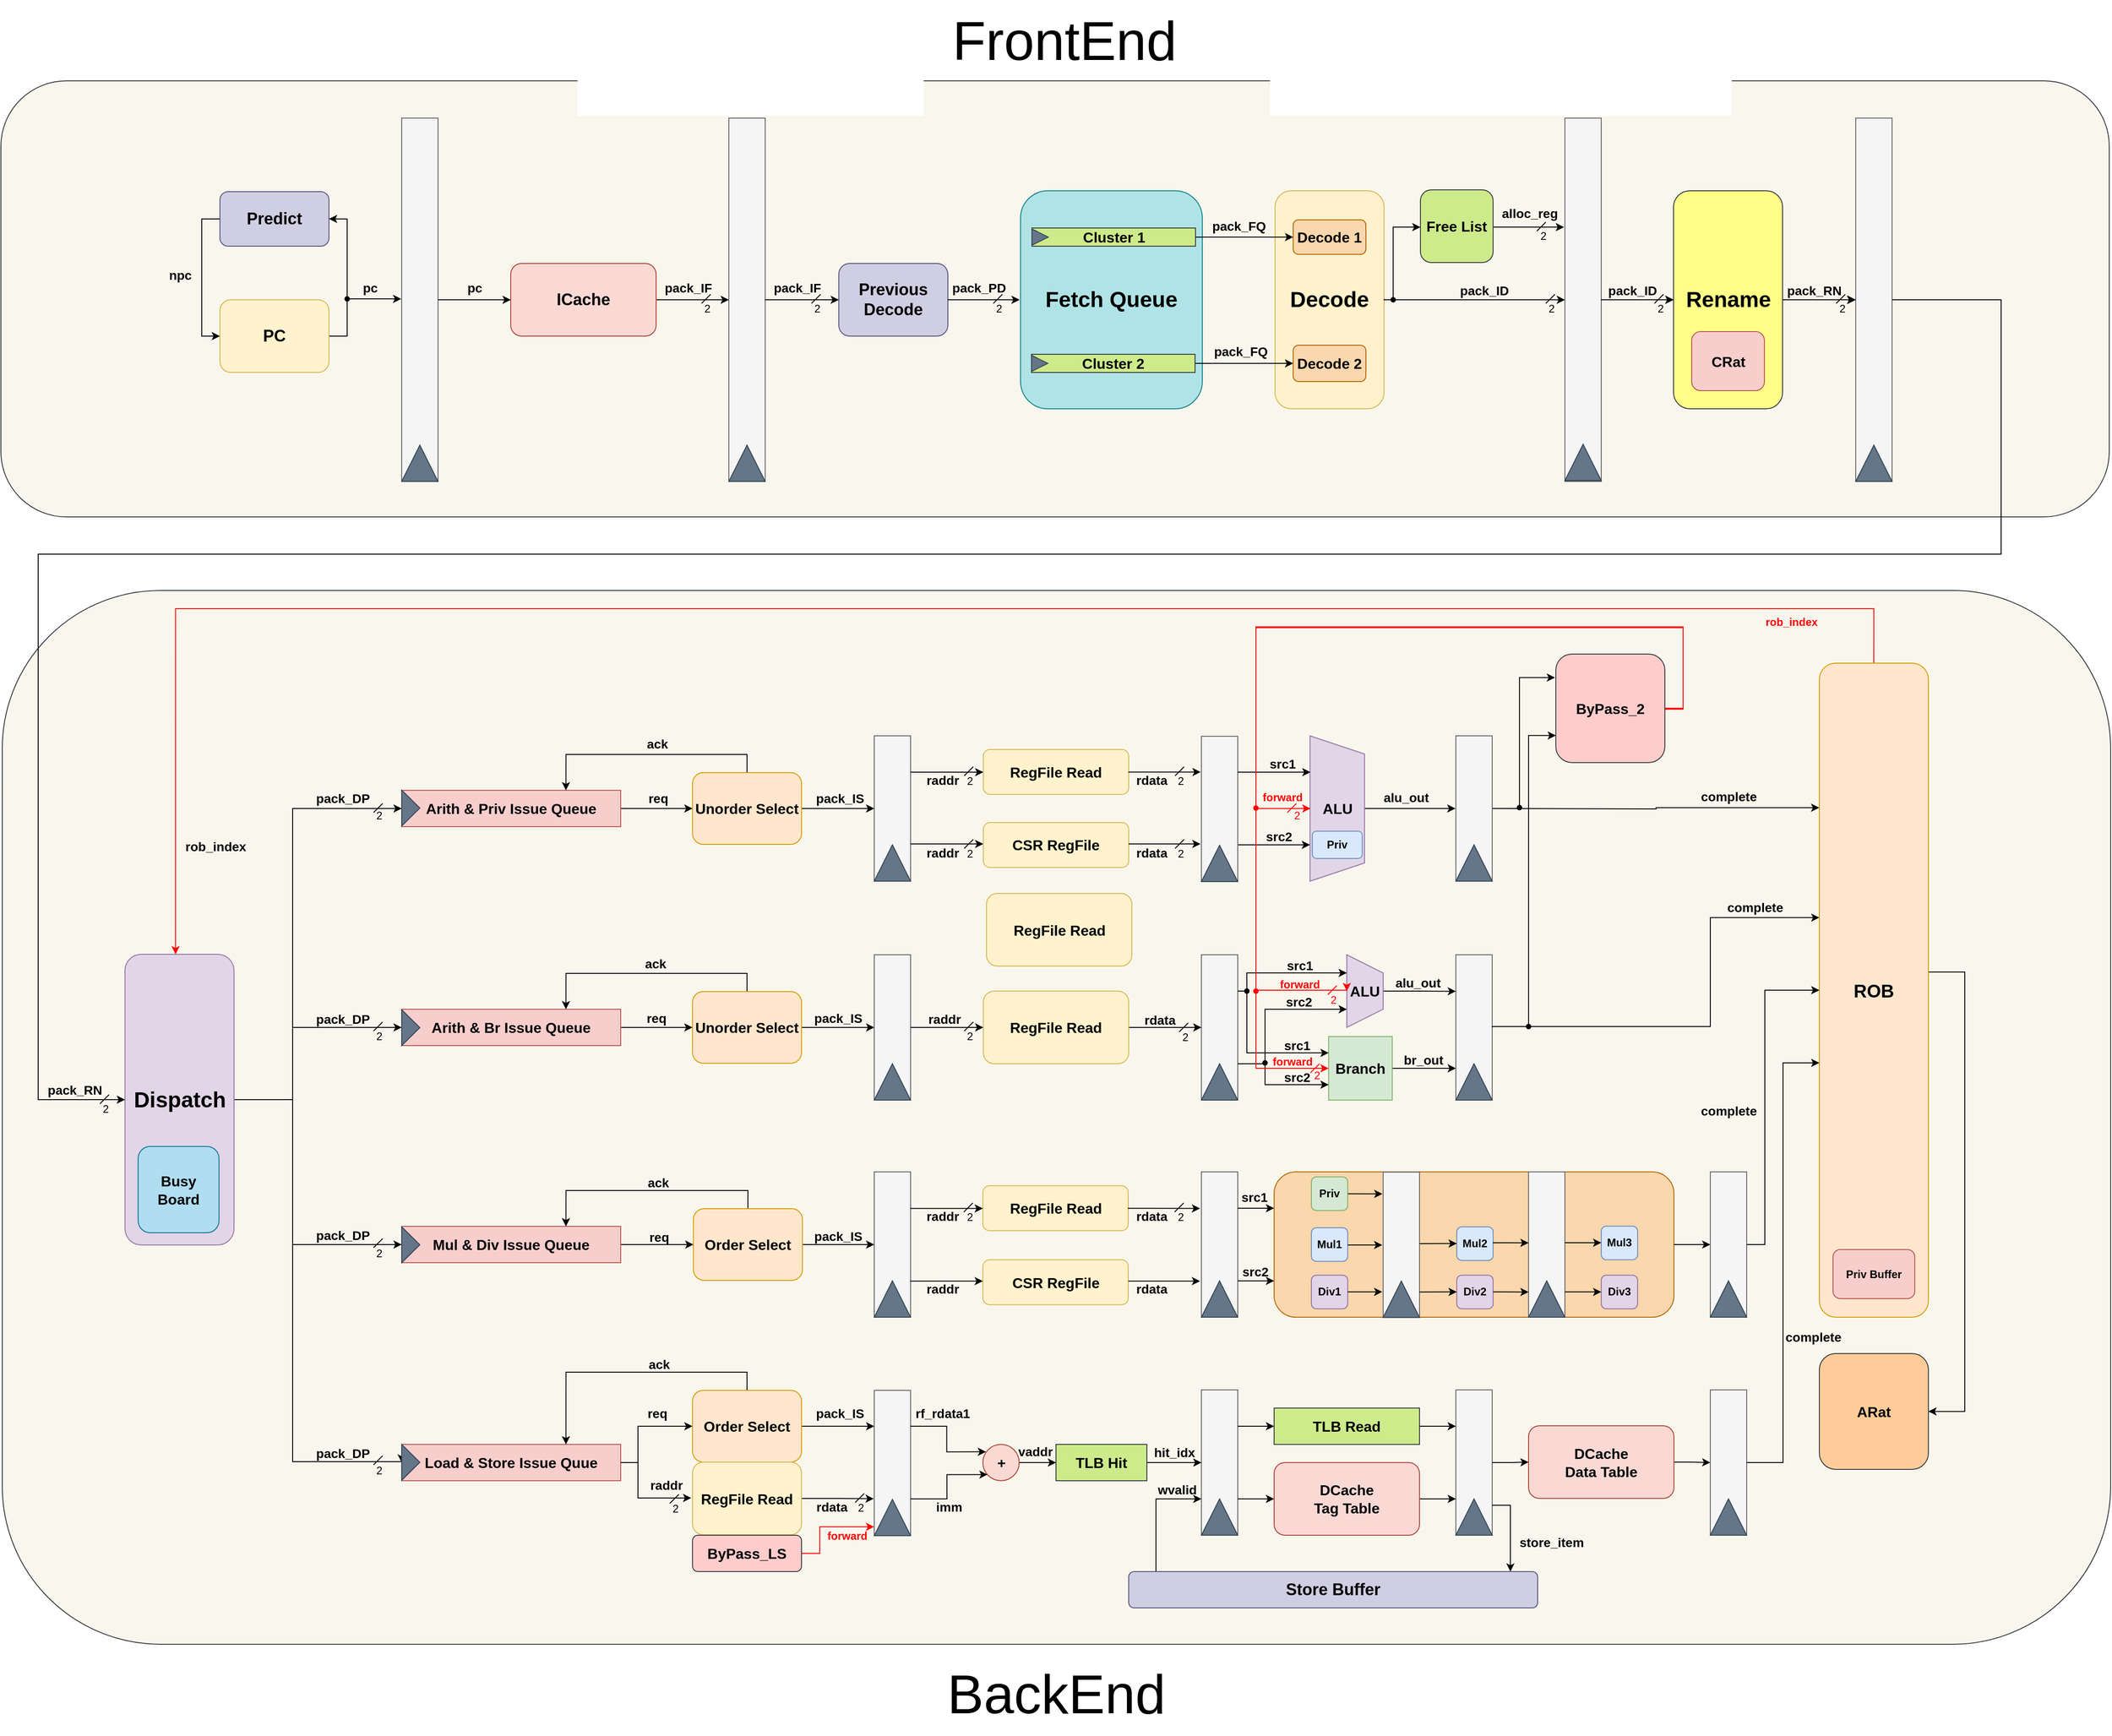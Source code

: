 <mxfile version="22.1.18" type="device">
  <diagram name="第 1 页" id="N6iN6V0hHzY832mEbOhE">
    <mxGraphModel dx="1414" dy="545" grid="1" gridSize="10" guides="1" tooltips="1" connect="0" arrows="1" fold="1" page="0" pageScale="1" pageWidth="827" pageHeight="1169" math="0" shadow="0">
      <root>
        <mxCell id="0" />
        <mxCell id="1" parent="0" />
        <mxCell id="pp8-QFKgKfyrIBCOwYfq-483" value="" style="rounded=1;whiteSpace=wrap;html=1;fillColor=#f9f7ed;strokeColor=#36393d;" parent="1" vertex="1">
          <mxGeometry x="-919.5" y="440" width="2320" height="1160" as="geometry" />
        </mxCell>
        <mxCell id="pp8-QFKgKfyrIBCOwYfq-482" value="" style="rounded=1;whiteSpace=wrap;html=1;fillColor=#f9f7ed;strokeColor=#36393d;" parent="1" vertex="1">
          <mxGeometry x="-921" y="-121" width="2320" height="480" as="geometry" />
        </mxCell>
        <mxCell id="pp8-QFKgKfyrIBCOwYfq-62" value="&lt;b&gt;&lt;font style=&quot;font-size: 24px;&quot;&gt;Decode&lt;/font&gt;&lt;/b&gt;" style="rounded=1;whiteSpace=wrap;html=1;fillColor=#fff2cc;strokeColor=#d6b656;direction=east;flipV=0;" parent="1" vertex="1">
          <mxGeometry x="481" width="120" height="240" as="geometry" />
        </mxCell>
        <mxCell id="pp8-QFKgKfyrIBCOwYfq-306" style="edgeStyle=orthogonalEdgeStyle;rounded=0;orthogonalLoop=1;jettySize=auto;html=1;exitX=1;exitY=0.5;exitDx=0;exitDy=0;entryX=1;entryY=0.5;entryDx=0;entryDy=0;" parent="1" source="pp8-QFKgKfyrIBCOwYfq-3" target="pp8-QFKgKfyrIBCOwYfq-8" edge="1">
          <mxGeometry relative="1" as="geometry" />
        </mxCell>
        <mxCell id="pp8-QFKgKfyrIBCOwYfq-308" style="edgeStyle=orthogonalEdgeStyle;rounded=0;orthogonalLoop=1;jettySize=auto;html=1;exitX=1;exitY=0.5;exitDx=0;exitDy=0;entryX=-0.013;entryY=0.499;entryDx=0;entryDy=0;entryPerimeter=0;" parent="1" source="pp8-QFKgKfyrIBCOwYfq-3" target="pp8-QFKgKfyrIBCOwYfq-210" edge="1">
          <mxGeometry relative="1" as="geometry">
            <Array as="points">
              <mxPoint x="-540" y="160" />
              <mxPoint x="-540" y="119" />
              <mxPoint x="-480" y="119" />
            </Array>
          </mxGeometry>
        </mxCell>
        <mxCell id="pp8-QFKgKfyrIBCOwYfq-3" value="&lt;b style=&quot;&quot;&gt;&lt;font style=&quot;font-size: 18px;&quot;&gt;PC&lt;/font&gt;&lt;/b&gt;" style="rounded=1;whiteSpace=wrap;html=1;fillColor=#fff2cc;strokeColor=#d6b656;direction=east;flipV=0;fontSize=14;" parent="1" vertex="1">
          <mxGeometry x="-680" y="120" width="120" height="80" as="geometry" />
        </mxCell>
        <mxCell id="pp8-QFKgKfyrIBCOwYfq-307" style="edgeStyle=orthogonalEdgeStyle;rounded=0;orthogonalLoop=1;jettySize=auto;html=1;exitX=0;exitY=0.5;exitDx=0;exitDy=0;entryX=0;entryY=0.5;entryDx=0;entryDy=0;" parent="1" source="pp8-QFKgKfyrIBCOwYfq-8" target="pp8-QFKgKfyrIBCOwYfq-3" edge="1">
          <mxGeometry relative="1" as="geometry" />
        </mxCell>
        <mxCell id="pp8-QFKgKfyrIBCOwYfq-8" value="&lt;b&gt;&lt;font style=&quot;font-size: 18px;&quot;&gt;Predict&lt;/font&gt;&lt;/b&gt;" style="rounded=1;whiteSpace=wrap;html=1;fillColor=#d0cee2;strokeColor=#56517e;direction=east;flipV=0;" parent="1" vertex="1">
          <mxGeometry x="-680" y="1" width="120" height="60" as="geometry" />
        </mxCell>
        <mxCell id="pp8-QFKgKfyrIBCOwYfq-310" style="edgeStyle=orthogonalEdgeStyle;rounded=0;orthogonalLoop=1;jettySize=auto;html=1;exitX=1;exitY=0.5;exitDx=0;exitDy=0;entryX=0;entryY=0.5;entryDx=0;entryDy=0;" parent="1" source="pp8-QFKgKfyrIBCOwYfq-14" target="pp8-QFKgKfyrIBCOwYfq-72" edge="1">
          <mxGeometry relative="1" as="geometry" />
        </mxCell>
        <mxCell id="pp8-QFKgKfyrIBCOwYfq-14" value="&lt;b style=&quot;&quot;&gt;&lt;font style=&quot;font-size: 18px;&quot;&gt;ICache&lt;/font&gt;&lt;/b&gt;" style="rounded=1;whiteSpace=wrap;html=1;fillColor=#fad9d5;strokeColor=#ae4132;direction=east;flipV=0;fontSize=14;" parent="1" vertex="1">
          <mxGeometry x="-360" y="80" width="160" height="80" as="geometry" />
        </mxCell>
        <mxCell id="pp8-QFKgKfyrIBCOwYfq-28" value="&lt;b style=&quot;font-size: 18px;&quot;&gt;Previous&lt;br style=&quot;font-size: 18px;&quot;&gt;Decode&lt;/b&gt;" style="rounded=1;whiteSpace=wrap;html=1;fillColor=#d0cee2;strokeColor=#56517e;direction=east;flipV=0;fontSize=18;" parent="1" vertex="1">
          <mxGeometry x="1" y="80" width="120" height="80" as="geometry" />
        </mxCell>
        <mxCell id="pp8-QFKgKfyrIBCOwYfq-33" value="&lt;b&gt;&lt;font style=&quot;font-size: 24px;&quot;&gt;Fetch Queue&lt;/font&gt;&lt;/b&gt;" style="rounded=1;whiteSpace=wrap;html=1;fillColor=#b0e3e6;strokeColor=#0e8088;direction=east;flipV=0;" parent="1" vertex="1">
          <mxGeometry x="201" width="200" height="240" as="geometry" />
        </mxCell>
        <mxCell id="pp8-QFKgKfyrIBCOwYfq-38" value="" style="group;direction=east;flipV=0;" parent="1" vertex="1" connectable="0">
          <mxGeometry x="800" y="-81" width="40" height="400" as="geometry" />
        </mxCell>
        <mxCell id="pp8-QFKgKfyrIBCOwYfq-24" value="" style="rounded=0;whiteSpace=wrap;html=1;fillColor=#f5f5f5;fontColor=#333333;strokeColor=#666666;direction=east;" parent="pp8-QFKgKfyrIBCOwYfq-38" vertex="1">
          <mxGeometry y="1" width="40" height="400" as="geometry" />
        </mxCell>
        <mxCell id="pp8-QFKgKfyrIBCOwYfq-37" value="" style="triangle;whiteSpace=wrap;html=1;rotation=-90;fillColor=#647687;fontColor=#ffffff;strokeColor=#314354;direction=east;" parent="pp8-QFKgKfyrIBCOwYfq-38" vertex="1">
          <mxGeometry y="360" width="40" height="40" as="geometry" />
        </mxCell>
        <mxCell id="pp8-QFKgKfyrIBCOwYfq-39" value="" style="group;direction=east;flipV=0;" parent="1" vertex="1" connectable="0">
          <mxGeometry x="1120" y="-80" width="40" height="400" as="geometry" />
        </mxCell>
        <mxCell id="pp8-QFKgKfyrIBCOwYfq-40" value="" style="rounded=0;whiteSpace=wrap;html=1;fillColor=#f5f5f5;fontColor=#333333;strokeColor=#666666;direction=east;" parent="pp8-QFKgKfyrIBCOwYfq-39" vertex="1">
          <mxGeometry width="40" height="400" as="geometry" />
        </mxCell>
        <mxCell id="pp8-QFKgKfyrIBCOwYfq-41" value="" style="triangle;whiteSpace=wrap;html=1;rotation=-90;fillColor=#647687;fontColor=#ffffff;strokeColor=#314354;direction=east;" parent="pp8-QFKgKfyrIBCOwYfq-39" vertex="1">
          <mxGeometry y="360" width="40" height="40" as="geometry" />
        </mxCell>
        <mxCell id="pp8-QFKgKfyrIBCOwYfq-318" style="edgeStyle=orthogonalEdgeStyle;rounded=0;orthogonalLoop=1;jettySize=auto;html=1;exitX=1;exitY=0.5;exitDx=0;exitDy=0;entryX=0;entryY=0.5;entryDx=0;entryDy=0;" parent="1" source="pp8-QFKgKfyrIBCOwYfq-49" target="pp8-QFKgKfyrIBCOwYfq-64" edge="1">
          <mxGeometry relative="1" as="geometry" />
        </mxCell>
        <mxCell id="pp8-QFKgKfyrIBCOwYfq-49" value="Cluster 1" style="rounded=0;whiteSpace=wrap;html=1;fillColor=#cdeb8b;strokeColor=#36393d;direction=east;flipV=0;fontStyle=1;fontSize=16;" parent="1" vertex="1">
          <mxGeometry x="213.5" y="41" width="180" height="20" as="geometry" />
        </mxCell>
        <mxCell id="pp8-QFKgKfyrIBCOwYfq-319" style="edgeStyle=orthogonalEdgeStyle;rounded=0;orthogonalLoop=1;jettySize=auto;html=1;exitX=1;exitY=0.5;exitDx=0;exitDy=0;entryX=0;entryY=0.5;entryDx=0;entryDy=0;" parent="1" source="pp8-QFKgKfyrIBCOwYfq-50" target="pp8-QFKgKfyrIBCOwYfq-66" edge="1">
          <mxGeometry relative="1" as="geometry" />
        </mxCell>
        <mxCell id="pp8-QFKgKfyrIBCOwYfq-50" value="Cluster 2" style="rounded=0;whiteSpace=wrap;html=1;fillColor=#cdeb8b;strokeColor=#36393d;direction=east;flipV=0;fontStyle=1;fontSize=16;" parent="1" vertex="1">
          <mxGeometry x="213" y="180" width="180" height="20" as="geometry" />
        </mxCell>
        <mxCell id="pp8-QFKgKfyrIBCOwYfq-314" style="edgeStyle=orthogonalEdgeStyle;rounded=0;orthogonalLoop=1;jettySize=auto;html=1;exitX=1;exitY=0.5;exitDx=0;exitDy=0;entryX=0;entryY=0.5;entryDx=0;entryDy=0;" parent="1" source="pp8-QFKgKfyrIBCOwYfq-62" target="pp8-QFKgKfyrIBCOwYfq-24" edge="1">
          <mxGeometry relative="1" as="geometry" />
        </mxCell>
        <mxCell id="pp8-QFKgKfyrIBCOwYfq-64" value="&lt;b style=&quot;font-size: 16px;&quot;&gt;Decode 1&lt;/b&gt;" style="rounded=1;whiteSpace=wrap;html=1;fillColor=#fad7ac;strokeColor=#b46504;direction=east;flipV=0;fontSize=16;" parent="1" vertex="1">
          <mxGeometry x="501" y="32" width="80" height="38" as="geometry" />
        </mxCell>
        <mxCell id="pp8-QFKgKfyrIBCOwYfq-66" value="&lt;b style=&quot;font-size: 16px;&quot;&gt;Decode 2&lt;/b&gt;" style="rounded=1;whiteSpace=wrap;html=1;fillColor=#fad7ac;strokeColor=#b46504;direction=east;flipV=0;fontSize=16;" parent="1" vertex="1">
          <mxGeometry x="501" y="170" width="80" height="40" as="geometry" />
        </mxCell>
        <mxCell id="pp8-QFKgKfyrIBCOwYfq-71" value="" style="group;direction=east;flipV=0;" parent="1" vertex="1" connectable="0">
          <mxGeometry x="-120" y="-80" width="40" height="400" as="geometry" />
        </mxCell>
        <mxCell id="pp8-QFKgKfyrIBCOwYfq-72" value="" style="rounded=0;whiteSpace=wrap;html=1;fillColor=#f5f5f5;fontColor=#333333;strokeColor=#666666;direction=east;" parent="pp8-QFKgKfyrIBCOwYfq-71" vertex="1">
          <mxGeometry width="40" height="400" as="geometry" />
        </mxCell>
        <mxCell id="pp8-QFKgKfyrIBCOwYfq-73" value="" style="triangle;whiteSpace=wrap;html=1;rotation=-90;fillColor=#647687;fontColor=#ffffff;strokeColor=#314354;direction=east;" parent="pp8-QFKgKfyrIBCOwYfq-71" vertex="1">
          <mxGeometry y="360" width="40" height="40" as="geometry" />
        </mxCell>
        <mxCell id="pp8-QFKgKfyrIBCOwYfq-316" style="edgeStyle=orthogonalEdgeStyle;rounded=0;orthogonalLoop=1;jettySize=auto;html=1;exitX=1;exitY=0.5;exitDx=0;exitDy=0;entryX=0;entryY=0.5;entryDx=0;entryDy=0;" parent="1" source="pp8-QFKgKfyrIBCOwYfq-80" target="pp8-QFKgKfyrIBCOwYfq-40" edge="1">
          <mxGeometry relative="1" as="geometry" />
        </mxCell>
        <mxCell id="pp8-QFKgKfyrIBCOwYfq-80" value="&lt;b&gt;&lt;font style=&quot;font-size: 24px;&quot;&gt;Rename&lt;/font&gt;&lt;/b&gt;" style="rounded=1;whiteSpace=wrap;html=1;fillColor=#ffff88;strokeColor=#36393d;direction=east;flipV=0;" parent="1" vertex="1">
          <mxGeometry x="919.5" width="120" height="240" as="geometry" />
        </mxCell>
        <mxCell id="pp8-QFKgKfyrIBCOwYfq-83" value="&lt;b style=&quot;font-size: 16px;&quot;&gt;CRat&lt;/b&gt;" style="rounded=1;whiteSpace=wrap;html=1;fillColor=#f8cecc;strokeColor=#b85450;direction=east;flipV=0;fontSize=16;" parent="1" vertex="1">
          <mxGeometry x="939.5" y="155" width="80" height="65" as="geometry" />
        </mxCell>
        <mxCell id="OY7V5wZrcTOGdJZJS2dS-12" value="" style="edgeStyle=orthogonalEdgeStyle;rounded=0;orthogonalLoop=1;jettySize=auto;html=1;" parent="1" edge="1">
          <mxGeometry relative="1" as="geometry">
            <mxPoint x="721" y="40" as="sourcePoint" />
            <mxPoint x="799" y="40" as="targetPoint" />
            <Array as="points">
              <mxPoint x="799" y="40" />
            </Array>
          </mxGeometry>
        </mxCell>
        <mxCell id="pp8-QFKgKfyrIBCOwYfq-84" value="&lt;b style=&quot;font-size: 16px;&quot;&gt;&lt;font style=&quot;font-size: 16px;&quot;&gt;Free List&lt;/font&gt;&lt;/b&gt;" style="rounded=1;whiteSpace=wrap;html=1;fillColor=#cdeb8b;strokeColor=#36393d;direction=east;flipV=0;fontSize=16;" parent="1" vertex="1">
          <mxGeometry x="641" y="-1" width="80" height="80" as="geometry" />
        </mxCell>
        <mxCell id="pp8-QFKgKfyrIBCOwYfq-109" style="edgeStyle=orthogonalEdgeStyle;rounded=0;orthogonalLoop=1;jettySize=auto;html=1;exitX=1;exitY=0.5;exitDx=0;exitDy=0;entryX=0;entryY=0.5;entryDx=0;entryDy=0;" parent="1" source="pp8-QFKgKfyrIBCOwYfq-94" target="pp8-QFKgKfyrIBCOwYfq-102" edge="1">
          <mxGeometry relative="1" as="geometry">
            <Array as="points">
              <mxPoint x="-600" y="1001" />
              <mxPoint x="-600" y="921" />
            </Array>
          </mxGeometry>
        </mxCell>
        <mxCell id="pp8-QFKgKfyrIBCOwYfq-110" style="edgeStyle=orthogonalEdgeStyle;rounded=0;orthogonalLoop=1;jettySize=auto;html=1;exitX=1;exitY=0.5;exitDx=0;exitDy=0;entryX=0;entryY=0.5;entryDx=0;entryDy=0;" parent="1" source="pp8-QFKgKfyrIBCOwYfq-94" target="pp8-QFKgKfyrIBCOwYfq-103" edge="1">
          <mxGeometry relative="1" as="geometry">
            <Array as="points">
              <mxPoint x="-600" y="1000" />
              <mxPoint x="-600" y="1160" />
            </Array>
          </mxGeometry>
        </mxCell>
        <mxCell id="pp8-QFKgKfyrIBCOwYfq-111" style="edgeStyle=orthogonalEdgeStyle;rounded=0;orthogonalLoop=1;jettySize=auto;html=1;exitX=1;exitY=0.5;exitDx=0;exitDy=0;entryX=0;entryY=0.5;entryDx=0;entryDy=0;" parent="1" source="pp8-QFKgKfyrIBCOwYfq-94" target="pp8-QFKgKfyrIBCOwYfq-104" edge="1">
          <mxGeometry relative="1" as="geometry">
            <Array as="points">
              <mxPoint x="-600" y="1001" />
              <mxPoint x="-600" y="1399" />
            </Array>
          </mxGeometry>
        </mxCell>
        <mxCell id="pp8-QFKgKfyrIBCOwYfq-168" style="edgeStyle=orthogonalEdgeStyle;rounded=0;orthogonalLoop=1;jettySize=auto;html=1;exitX=1;exitY=0.5;exitDx=0;exitDy=0;entryX=0;entryY=0.5;entryDx=0;entryDy=0;" parent="1" source="pp8-QFKgKfyrIBCOwYfq-94" target="pp8-QFKgKfyrIBCOwYfq-101" edge="1">
          <mxGeometry relative="1" as="geometry">
            <Array as="points">
              <mxPoint x="-600" y="1000" />
              <mxPoint x="-600" y="680" />
            </Array>
          </mxGeometry>
        </mxCell>
        <mxCell id="pp8-QFKgKfyrIBCOwYfq-94" value="&lt;b&gt;&lt;font style=&quot;font-size: 24px;&quot;&gt;Dispatch&lt;/font&gt;&lt;/b&gt;" style="rounded=1;whiteSpace=wrap;html=1;fillColor=#e1d5e7;strokeColor=#9673a6;" parent="1" vertex="1">
          <mxGeometry x="-784.5" y="840.5" width="120" height="320" as="geometry" />
        </mxCell>
        <mxCell id="pp8-QFKgKfyrIBCOwYfq-97" value="" style="endArrow=none;html=1;rounded=0;" parent="1" edge="1">
          <mxGeometry width="50" height="50" relative="1" as="geometry">
            <mxPoint x="-812" y="1005" as="sourcePoint" />
            <mxPoint x="-802" y="995" as="targetPoint" />
          </mxGeometry>
        </mxCell>
        <mxCell id="pp8-QFKgKfyrIBCOwYfq-98" value="2" style="text;html=1;align=center;verticalAlign=middle;resizable=0;points=[];autosize=1;strokeColor=none;fillColor=none;" parent="1" vertex="1">
          <mxGeometry x="-821" y="996" width="30" height="30" as="geometry" />
        </mxCell>
        <mxCell id="pp8-QFKgKfyrIBCOwYfq-99" value="pack_RN" style="text;html=1;align=center;verticalAlign=middle;resizable=0;points=[];autosize=1;strokeColor=none;fillColor=none;fontStyle=1;fontSize=14;" parent="1" vertex="1">
          <mxGeometry x="-880" y="975" width="80" height="30" as="geometry" />
        </mxCell>
        <mxCell id="pp8-QFKgKfyrIBCOwYfq-129" style="edgeStyle=orthogonalEdgeStyle;rounded=0;orthogonalLoop=1;jettySize=auto;html=1;exitX=1;exitY=0.5;exitDx=0;exitDy=0;entryX=0;entryY=0.5;entryDx=0;entryDy=0;" parent="1" source="pp8-QFKgKfyrIBCOwYfq-101" target="pp8-QFKgKfyrIBCOwYfq-120" edge="1">
          <mxGeometry relative="1" as="geometry" />
        </mxCell>
        <mxCell id="pp8-QFKgKfyrIBCOwYfq-101" value="&lt;b style=&quot;border-color: var(--border-color); font-size: 16px;&quot;&gt;Arith &amp;amp; Priv Issue Queue&lt;/b&gt;" style="rounded=0;whiteSpace=wrap;html=1;fillColor=#f8cecc;strokeColor=#b85450;fontSize=16;" parent="1" vertex="1">
          <mxGeometry x="-480" y="660" width="241" height="40" as="geometry" />
        </mxCell>
        <mxCell id="pp8-QFKgKfyrIBCOwYfq-131" style="edgeStyle=orthogonalEdgeStyle;rounded=0;orthogonalLoop=1;jettySize=auto;html=1;exitX=1;exitY=0.5;exitDx=0;exitDy=0;entryX=0;entryY=0.5;entryDx=0;entryDy=0;" parent="1" source="pp8-QFKgKfyrIBCOwYfq-102" target="pp8-QFKgKfyrIBCOwYfq-121" edge="1">
          <mxGeometry relative="1" as="geometry" />
        </mxCell>
        <mxCell id="pp8-QFKgKfyrIBCOwYfq-102" value="&lt;b style=&quot;border-color: var(--border-color); font-size: 16px;&quot;&gt;Arith &amp;amp; Br Issue Queue&lt;/b&gt;" style="rounded=0;whiteSpace=wrap;html=1;fillColor=#f8cecc;strokeColor=#b85450;fontSize=16;" parent="1" vertex="1">
          <mxGeometry x="-480" y="901" width="241" height="40" as="geometry" />
        </mxCell>
        <mxCell id="pp8-QFKgKfyrIBCOwYfq-133" style="edgeStyle=orthogonalEdgeStyle;rounded=0;orthogonalLoop=1;jettySize=auto;html=1;exitX=1;exitY=0.5;exitDx=0;exitDy=0;entryX=0;entryY=0.5;entryDx=0;entryDy=0;" parent="1" source="pp8-QFKgKfyrIBCOwYfq-103" target="pp8-QFKgKfyrIBCOwYfq-122" edge="1">
          <mxGeometry relative="1" as="geometry" />
        </mxCell>
        <mxCell id="pp8-QFKgKfyrIBCOwYfq-103" value="&lt;b style=&quot;font-size: 16px;&quot;&gt;Mul &amp;amp; Div Issue Queue&lt;/b&gt;" style="rounded=0;whiteSpace=wrap;html=1;fillColor=#f8cecc;strokeColor=#b85450;fontSize=16;" parent="1" vertex="1">
          <mxGeometry x="-480" y="1140" width="241" height="40" as="geometry" />
        </mxCell>
        <mxCell id="pp8-QFKgKfyrIBCOwYfq-135" style="edgeStyle=orthogonalEdgeStyle;rounded=0;orthogonalLoop=1;jettySize=auto;html=1;exitX=1;exitY=0.5;exitDx=0;exitDy=0;entryX=0;entryY=0.5;entryDx=0;entryDy=0;" parent="1" source="pp8-QFKgKfyrIBCOwYfq-104" target="pp8-QFKgKfyrIBCOwYfq-123" edge="1">
          <mxGeometry relative="1" as="geometry">
            <Array as="points">
              <mxPoint x="-220" y="1400" />
              <mxPoint x="-220" y="1360" />
            </Array>
          </mxGeometry>
        </mxCell>
        <mxCell id="pp8-QFKgKfyrIBCOwYfq-104" value="&lt;b style=&quot;font-size: 16px;&quot;&gt;Load &amp;amp; Store Issue Quue&lt;/b&gt;" style="rounded=0;whiteSpace=wrap;html=1;fillColor=#f8cecc;strokeColor=#b85450;fontSize=16;" parent="1" vertex="1">
          <mxGeometry x="-480" y="1380" width="241" height="40" as="geometry" />
        </mxCell>
        <mxCell id="pp8-QFKgKfyrIBCOwYfq-105" value="&lt;font style=&quot;font-size: 16px;&quot;&gt;&lt;b style=&quot;font-size: 16px;&quot;&gt;Busy Board&lt;/b&gt;&lt;/font&gt;" style="rounded=1;whiteSpace=wrap;html=1;fillColor=#b1ddf0;strokeColor=#10739e;fontSize=16;" parent="1" vertex="1">
          <mxGeometry x="-770" y="1052" width="89" height="95" as="geometry" />
        </mxCell>
        <mxCell id="pp8-QFKgKfyrIBCOwYfq-128" style="edgeStyle=orthogonalEdgeStyle;rounded=0;orthogonalLoop=1;jettySize=auto;html=1;exitX=0.5;exitY=0;exitDx=0;exitDy=0;entryX=0.75;entryY=0;entryDx=0;entryDy=0;" parent="1" source="pp8-QFKgKfyrIBCOwYfq-120" target="pp8-QFKgKfyrIBCOwYfq-101" edge="1">
          <mxGeometry relative="1" as="geometry" />
        </mxCell>
        <mxCell id="pp8-QFKgKfyrIBCOwYfq-164" style="edgeStyle=orthogonalEdgeStyle;rounded=0;orthogonalLoop=1;jettySize=auto;html=1;exitX=1;exitY=0.5;exitDx=0;exitDy=0;entryX=0;entryY=0.5;entryDx=0;entryDy=0;" parent="1" source="pp8-QFKgKfyrIBCOwYfq-120" target="pp8-QFKgKfyrIBCOwYfq-152" edge="1">
          <mxGeometry relative="1" as="geometry" />
        </mxCell>
        <mxCell id="pp8-QFKgKfyrIBCOwYfq-120" value="Unorder Select" style="rounded=1;whiteSpace=wrap;html=1;fontStyle=1;fillColor=#ffe6cc;strokeColor=#d79b00;fontSize=16;" parent="1" vertex="1">
          <mxGeometry x="-160" y="640.5" width="120" height="79" as="geometry" />
        </mxCell>
        <mxCell id="pp8-QFKgKfyrIBCOwYfq-130" style="edgeStyle=orthogonalEdgeStyle;rounded=0;orthogonalLoop=1;jettySize=auto;html=1;exitX=0.5;exitY=0;exitDx=0;exitDy=0;entryX=0.75;entryY=0;entryDx=0;entryDy=0;" parent="1" source="pp8-QFKgKfyrIBCOwYfq-121" target="pp8-QFKgKfyrIBCOwYfq-102" edge="1">
          <mxGeometry relative="1" as="geometry" />
        </mxCell>
        <mxCell id="pp8-QFKgKfyrIBCOwYfq-165" style="edgeStyle=orthogonalEdgeStyle;rounded=0;orthogonalLoop=1;jettySize=auto;html=1;exitX=1;exitY=0.5;exitDx=0;exitDy=0;entryX=0;entryY=0.5;entryDx=0;entryDy=0;" parent="1" source="pp8-QFKgKfyrIBCOwYfq-121" target="pp8-QFKgKfyrIBCOwYfq-155" edge="1">
          <mxGeometry relative="1" as="geometry" />
        </mxCell>
        <mxCell id="pp8-QFKgKfyrIBCOwYfq-121" value="Unorder Select" style="rounded=1;whiteSpace=wrap;html=1;fontStyle=1;fillColor=#ffe6cc;strokeColor=#d79b00;fontSize=16;" parent="1" vertex="1">
          <mxGeometry x="-160" y="881.5" width="120" height="79" as="geometry" />
        </mxCell>
        <mxCell id="pp8-QFKgKfyrIBCOwYfq-132" style="edgeStyle=orthogonalEdgeStyle;rounded=0;orthogonalLoop=1;jettySize=auto;html=1;exitX=0.5;exitY=0;exitDx=0;exitDy=0;entryX=0.75;entryY=0;entryDx=0;entryDy=0;" parent="1" source="pp8-QFKgKfyrIBCOwYfq-122" target="pp8-QFKgKfyrIBCOwYfq-103" edge="1">
          <mxGeometry relative="1" as="geometry" />
        </mxCell>
        <mxCell id="pp8-QFKgKfyrIBCOwYfq-166" style="edgeStyle=orthogonalEdgeStyle;rounded=0;orthogonalLoop=1;jettySize=auto;html=1;exitX=1;exitY=0.5;exitDx=0;exitDy=0;" parent="1" source="pp8-QFKgKfyrIBCOwYfq-122" target="pp8-QFKgKfyrIBCOwYfq-158" edge="1">
          <mxGeometry relative="1" as="geometry" />
        </mxCell>
        <mxCell id="pp8-QFKgKfyrIBCOwYfq-122" value="Order Select" style="rounded=1;whiteSpace=wrap;html=1;fontStyle=1;fillColor=#ffe6cc;strokeColor=#d79b00;fontSize=16;" parent="1" vertex="1">
          <mxGeometry x="-159" y="1120.5" width="120" height="79" as="geometry" />
        </mxCell>
        <mxCell id="pp8-QFKgKfyrIBCOwYfq-134" style="edgeStyle=orthogonalEdgeStyle;rounded=0;orthogonalLoop=1;jettySize=auto;html=1;exitX=0.5;exitY=0;exitDx=0;exitDy=0;entryX=0.75;entryY=0;entryDx=0;entryDy=0;" parent="1" source="pp8-QFKgKfyrIBCOwYfq-123" target="pp8-QFKgKfyrIBCOwYfq-104" edge="1">
          <mxGeometry relative="1" as="geometry" />
        </mxCell>
        <mxCell id="-GU3EejLwVTsNvYZy9xl-7" value="" style="edgeStyle=orthogonalEdgeStyle;rounded=0;orthogonalLoop=1;jettySize=auto;html=1;" edge="1" parent="1" source="pp8-QFKgKfyrIBCOwYfq-123">
          <mxGeometry relative="1" as="geometry">
            <mxPoint x="40" y="1360" as="targetPoint" />
          </mxGeometry>
        </mxCell>
        <mxCell id="pp8-QFKgKfyrIBCOwYfq-123" value="Order Select" style="rounded=1;whiteSpace=wrap;html=1;fontStyle=1;fillColor=#ffe6cc;strokeColor=#d79b00;fontSize=16;" parent="1" vertex="1">
          <mxGeometry x="-160" y="1320.5" width="120" height="79" as="geometry" />
        </mxCell>
        <mxCell id="pp8-QFKgKfyrIBCOwYfq-138" value="req" style="text;html=1;align=center;verticalAlign=middle;resizable=0;points=[];autosize=1;strokeColor=none;fillColor=none;fontStyle=1;fontSize=14;" parent="1" vertex="1">
          <mxGeometry x="-223" y="654" width="50" height="30" as="geometry" />
        </mxCell>
        <mxCell id="pp8-QFKgKfyrIBCOwYfq-139" value="ack" style="text;html=1;align=center;verticalAlign=middle;resizable=0;points=[];autosize=1;strokeColor=none;fillColor=none;fontStyle=1;fontSize=14;" parent="1" vertex="1">
          <mxGeometry x="-224" y="594" width="50" height="30" as="geometry" />
        </mxCell>
        <mxCell id="pp8-QFKgKfyrIBCOwYfq-140" value="req" style="text;html=1;align=center;verticalAlign=middle;resizable=0;points=[];autosize=1;strokeColor=none;fillColor=none;fontStyle=1;fontSize=14;" parent="1" vertex="1">
          <mxGeometry x="-225" y="896" width="50" height="30" as="geometry" />
        </mxCell>
        <mxCell id="pp8-QFKgKfyrIBCOwYfq-141" value="ack" style="text;html=1;align=center;verticalAlign=middle;resizable=0;points=[];autosize=1;strokeColor=none;fillColor=none;fontStyle=1;fontSize=14;" parent="1" vertex="1">
          <mxGeometry x="-226" y="836" width="50" height="30" as="geometry" />
        </mxCell>
        <mxCell id="pp8-QFKgKfyrIBCOwYfq-142" value="req" style="text;html=1;align=center;verticalAlign=middle;resizable=0;points=[];autosize=1;strokeColor=none;fillColor=none;fontStyle=1;fontSize=14;" parent="1" vertex="1">
          <mxGeometry x="-222" y="1137" width="50" height="30" as="geometry" />
        </mxCell>
        <mxCell id="pp8-QFKgKfyrIBCOwYfq-143" value="ack" style="text;html=1;align=center;verticalAlign=middle;resizable=0;points=[];autosize=1;strokeColor=none;fillColor=none;fontStyle=1;fontSize=14;" parent="1" vertex="1">
          <mxGeometry x="-223" y="1077" width="50" height="30" as="geometry" />
        </mxCell>
        <mxCell id="pp8-QFKgKfyrIBCOwYfq-144" value="req" style="text;html=1;align=center;verticalAlign=middle;resizable=0;points=[];autosize=1;strokeColor=none;fillColor=none;fontStyle=1;fontSize=14;" parent="1" vertex="1">
          <mxGeometry x="-224" y="1330.5" width="50" height="30" as="geometry" />
        </mxCell>
        <mxCell id="pp8-QFKgKfyrIBCOwYfq-145" value="ack" style="text;html=1;align=center;verticalAlign=middle;resizable=0;points=[];autosize=1;strokeColor=none;fillColor=none;fontStyle=1;fontSize=14;" parent="1" vertex="1">
          <mxGeometry x="-222" y="1277" width="50" height="30" as="geometry" />
        </mxCell>
        <mxCell id="pp8-QFKgKfyrIBCOwYfq-151" value="" style="group" parent="1" vertex="1" connectable="0">
          <mxGeometry x="40" y="600" width="40" height="160" as="geometry" />
        </mxCell>
        <mxCell id="pp8-QFKgKfyrIBCOwYfq-152" value="" style="rounded=0;whiteSpace=wrap;html=1;fillColor=#f5f5f5;fontColor=#333333;strokeColor=#666666;" parent="pp8-QFKgKfyrIBCOwYfq-151" vertex="1">
          <mxGeometry width="40" height="160" as="geometry" />
        </mxCell>
        <mxCell id="pp8-QFKgKfyrIBCOwYfq-153" value="" style="triangle;whiteSpace=wrap;html=1;rotation=-90;fillColor=#647687;fontColor=#ffffff;strokeColor=#314354;" parent="pp8-QFKgKfyrIBCOwYfq-151" vertex="1">
          <mxGeometry y="120" width="40" height="40" as="geometry" />
        </mxCell>
        <mxCell id="pp8-QFKgKfyrIBCOwYfq-154" value="" style="group" parent="1" vertex="1" connectable="0">
          <mxGeometry x="40" y="841" width="40" height="160" as="geometry" />
        </mxCell>
        <mxCell id="pp8-QFKgKfyrIBCOwYfq-155" value="" style="rounded=0;whiteSpace=wrap;html=1;fillColor=#f5f5f5;fontColor=#333333;strokeColor=#666666;" parent="pp8-QFKgKfyrIBCOwYfq-154" vertex="1">
          <mxGeometry width="40" height="160" as="geometry" />
        </mxCell>
        <mxCell id="pp8-QFKgKfyrIBCOwYfq-156" value="" style="triangle;whiteSpace=wrap;html=1;rotation=-90;fillColor=#647687;fontColor=#ffffff;strokeColor=#314354;" parent="pp8-QFKgKfyrIBCOwYfq-154" vertex="1">
          <mxGeometry y="120" width="40" height="40" as="geometry" />
        </mxCell>
        <mxCell id="pp8-QFKgKfyrIBCOwYfq-157" value="" style="group" parent="1" vertex="1" connectable="0">
          <mxGeometry x="40" y="1080" width="40" height="160" as="geometry" />
        </mxCell>
        <mxCell id="pp8-QFKgKfyrIBCOwYfq-158" value="" style="rounded=0;whiteSpace=wrap;html=1;fillColor=#f5f5f5;fontColor=#333333;strokeColor=#666666;" parent="pp8-QFKgKfyrIBCOwYfq-157" vertex="1">
          <mxGeometry width="40" height="160" as="geometry" />
        </mxCell>
        <mxCell id="pp8-QFKgKfyrIBCOwYfq-159" value="" style="triangle;whiteSpace=wrap;html=1;rotation=-90;fillColor=#647687;fontColor=#ffffff;strokeColor=#314354;" parent="pp8-QFKgKfyrIBCOwYfq-157" vertex="1">
          <mxGeometry y="120" width="40" height="40" as="geometry" />
        </mxCell>
        <mxCell id="pp8-QFKgKfyrIBCOwYfq-160" value="" style="group" parent="1" vertex="1" connectable="0">
          <mxGeometry x="40" y="1320.5" width="40" height="160" as="geometry" />
        </mxCell>
        <mxCell id="pp8-QFKgKfyrIBCOwYfq-161" value="" style="rounded=0;whiteSpace=wrap;html=1;fillColor=#f5f5f5;fontColor=#333333;strokeColor=#666666;" parent="pp8-QFKgKfyrIBCOwYfq-160" vertex="1">
          <mxGeometry width="40" height="160" as="geometry" />
        </mxCell>
        <mxCell id="pp8-QFKgKfyrIBCOwYfq-162" value="" style="triangle;whiteSpace=wrap;html=1;rotation=-90;fillColor=#647687;fontColor=#ffffff;strokeColor=#314354;" parent="pp8-QFKgKfyrIBCOwYfq-160" vertex="1">
          <mxGeometry y="120" width="40" height="40" as="geometry" />
        </mxCell>
        <mxCell id="pp8-QFKgKfyrIBCOwYfq-179" value="&lt;b style=&quot;font-size: 16px;&quot;&gt;RegFile Read&lt;/b&gt;" style="rounded=1;whiteSpace=wrap;html=1;fillColor=#fff2cc;strokeColor=#d6b656;fontSize=16;" parent="1" vertex="1">
          <mxGeometry x="160" y="615" width="160" height="49.5" as="geometry" />
        </mxCell>
        <mxCell id="pp8-QFKgKfyrIBCOwYfq-205" style="edgeStyle=orthogonalEdgeStyle;rounded=0;orthogonalLoop=1;jettySize=auto;html=1;exitX=1;exitY=0.5;exitDx=0;exitDy=0;entryX=0;entryY=0.5;entryDx=0;entryDy=0;" parent="1" source="pp8-QFKgKfyrIBCOwYfq-180" target="pp8-QFKgKfyrIBCOwYfq-195" edge="1">
          <mxGeometry relative="1" as="geometry" />
        </mxCell>
        <mxCell id="pp8-QFKgKfyrIBCOwYfq-180" value="&lt;b style=&quot;font-size: 16px;&quot;&gt;RegFile Read&lt;/b&gt;" style="rounded=1;whiteSpace=wrap;html=1;fillColor=#fff2cc;strokeColor=#d6b656;fontSize=16;" parent="1" vertex="1">
          <mxGeometry x="160" y="881" width="160" height="80" as="geometry" />
        </mxCell>
        <mxCell id="pp8-QFKgKfyrIBCOwYfq-181" value="&lt;b style=&quot;font-size: 16px;&quot;&gt;RegFile Read&lt;/b&gt;" style="rounded=1;whiteSpace=wrap;html=1;fillColor=#fff2cc;strokeColor=#d6b656;fontSize=16;" parent="1" vertex="1">
          <mxGeometry x="163.5" y="773.5" width="160" height="80" as="geometry" />
        </mxCell>
        <mxCell id="-GU3EejLwVTsNvYZy9xl-8" value="" style="edgeStyle=orthogonalEdgeStyle;rounded=0;orthogonalLoop=1;jettySize=auto;html=1;entryX=-0.015;entryY=0.746;entryDx=0;entryDy=0;entryPerimeter=0;" edge="1" parent="1" source="pp8-QFKgKfyrIBCOwYfq-182" target="pp8-QFKgKfyrIBCOwYfq-161">
          <mxGeometry relative="1" as="geometry" />
        </mxCell>
        <mxCell id="pp8-QFKgKfyrIBCOwYfq-182" value="&lt;b style=&quot;font-size: 16px;&quot;&gt;RegFile Read&lt;/b&gt;" style="rounded=1;whiteSpace=wrap;html=1;fillColor=#fff2cc;strokeColor=#d6b656;fontSize=16;" parent="1" vertex="1">
          <mxGeometry x="-160" y="1399.5" width="120" height="80" as="geometry" />
        </mxCell>
        <mxCell id="pp8-QFKgKfyrIBCOwYfq-185" style="edgeStyle=orthogonalEdgeStyle;rounded=0;orthogonalLoop=1;jettySize=auto;html=1;exitX=1;exitY=0.5;exitDx=0;exitDy=0;entryX=0;entryY=0.5;entryDx=0;entryDy=0;" parent="1" source="pp8-QFKgKfyrIBCOwYfq-155" target="pp8-QFKgKfyrIBCOwYfq-180" edge="1">
          <mxGeometry relative="1" as="geometry" />
        </mxCell>
        <mxCell id="pp8-QFKgKfyrIBCOwYfq-191" value="" style="group" parent="1" vertex="1" connectable="0">
          <mxGeometry x="400" y="600.5" width="40" height="160" as="geometry" />
        </mxCell>
        <mxCell id="pp8-QFKgKfyrIBCOwYfq-192" value="" style="rounded=0;whiteSpace=wrap;html=1;fillColor=#f5f5f5;fontColor=#333333;strokeColor=#666666;" parent="pp8-QFKgKfyrIBCOwYfq-191" vertex="1">
          <mxGeometry width="40" height="160" as="geometry" />
        </mxCell>
        <mxCell id="pp8-QFKgKfyrIBCOwYfq-193" value="" style="triangle;whiteSpace=wrap;html=1;rotation=-90;fillColor=#647687;fontColor=#ffffff;strokeColor=#314354;" parent="pp8-QFKgKfyrIBCOwYfq-191" vertex="1">
          <mxGeometry y="120" width="40" height="40" as="geometry" />
        </mxCell>
        <mxCell id="pp8-QFKgKfyrIBCOwYfq-194" value="" style="group" parent="1" vertex="1" connectable="0">
          <mxGeometry x="400" y="841" width="40" height="160" as="geometry" />
        </mxCell>
        <mxCell id="pp8-QFKgKfyrIBCOwYfq-195" value="" style="rounded=0;whiteSpace=wrap;html=1;fillColor=#f5f5f5;fontColor=#333333;strokeColor=#666666;" parent="pp8-QFKgKfyrIBCOwYfq-194" vertex="1">
          <mxGeometry width="40" height="160" as="geometry" />
        </mxCell>
        <mxCell id="pp8-QFKgKfyrIBCOwYfq-196" value="" style="triangle;whiteSpace=wrap;html=1;rotation=-90;fillColor=#647687;fontColor=#ffffff;strokeColor=#314354;" parent="pp8-QFKgKfyrIBCOwYfq-194" vertex="1">
          <mxGeometry y="120" width="40" height="40" as="geometry" />
        </mxCell>
        <mxCell id="pp8-QFKgKfyrIBCOwYfq-197" value="" style="group" parent="1" vertex="1" connectable="0">
          <mxGeometry x="400" y="1080" width="40" height="160" as="geometry" />
        </mxCell>
        <mxCell id="pp8-QFKgKfyrIBCOwYfq-244" style="edgeStyle=orthogonalEdgeStyle;rounded=0;orthogonalLoop=1;jettySize=auto;html=1;exitX=1;exitY=0.5;exitDx=0;exitDy=0;" parent="pp8-QFKgKfyrIBCOwYfq-197" source="pp8-QFKgKfyrIBCOwYfq-198" edge="1">
          <mxGeometry relative="1" as="geometry">
            <mxPoint x="40.138" y="80.241" as="targetPoint" />
          </mxGeometry>
        </mxCell>
        <mxCell id="pp8-QFKgKfyrIBCOwYfq-198" value="" style="rounded=0;whiteSpace=wrap;html=1;fillColor=#f5f5f5;fontColor=#333333;strokeColor=#666666;" parent="pp8-QFKgKfyrIBCOwYfq-197" vertex="1">
          <mxGeometry width="40" height="160" as="geometry" />
        </mxCell>
        <mxCell id="pp8-QFKgKfyrIBCOwYfq-199" value="" style="triangle;whiteSpace=wrap;html=1;rotation=-90;fillColor=#647687;fontColor=#ffffff;strokeColor=#314354;" parent="pp8-QFKgKfyrIBCOwYfq-197" vertex="1">
          <mxGeometry y="120" width="40" height="40" as="geometry" />
        </mxCell>
        <mxCell id="pp8-QFKgKfyrIBCOwYfq-200" value="" style="group" parent="1" vertex="1" connectable="0">
          <mxGeometry x="400" y="1320" width="40" height="160" as="geometry" />
        </mxCell>
        <mxCell id="pp8-QFKgKfyrIBCOwYfq-201" value="" style="rounded=0;whiteSpace=wrap;html=1;fillColor=#f5f5f5;fontColor=#333333;strokeColor=#666666;" parent="pp8-QFKgKfyrIBCOwYfq-200" vertex="1">
          <mxGeometry width="40" height="160" as="geometry" />
        </mxCell>
        <mxCell id="pp8-QFKgKfyrIBCOwYfq-202" value="" style="triangle;whiteSpace=wrap;html=1;rotation=-90;fillColor=#647687;fontColor=#ffffff;strokeColor=#314354;" parent="pp8-QFKgKfyrIBCOwYfq-200" vertex="1">
          <mxGeometry y="120" width="40" height="40" as="geometry" />
        </mxCell>
        <mxCell id="pp8-QFKgKfyrIBCOwYfq-208" value="" style="group;direction=east;flipV=0;" parent="1" vertex="1" connectable="0">
          <mxGeometry x="-480" y="-80" width="40" height="400" as="geometry" />
        </mxCell>
        <mxCell id="pp8-QFKgKfyrIBCOwYfq-210" value="" style="rounded=0;whiteSpace=wrap;html=1;fillColor=#f5f5f5;fontColor=#333333;strokeColor=#666666;direction=east;" parent="pp8-QFKgKfyrIBCOwYfq-208" vertex="1">
          <mxGeometry width="40" height="400" as="geometry" />
        </mxCell>
        <mxCell id="pp8-QFKgKfyrIBCOwYfq-211" value="" style="triangle;whiteSpace=wrap;html=1;rotation=-90;fillColor=#647687;fontColor=#ffffff;strokeColor=#314354;direction=east;" parent="pp8-QFKgKfyrIBCOwYfq-208" vertex="1">
          <mxGeometry y="360" width="40" height="40" as="geometry" />
        </mxCell>
        <mxCell id="pp8-QFKgKfyrIBCOwYfq-225" style="edgeStyle=orthogonalEdgeStyle;rounded=0;orthogonalLoop=1;jettySize=auto;html=1;exitX=0.5;exitY=0;exitDx=0;exitDy=0;" parent="1" source="pp8-QFKgKfyrIBCOwYfq-226" edge="1">
          <mxGeometry relative="1" as="geometry">
            <mxPoint x="679.5" y="680" as="targetPoint" />
            <Array as="points" />
          </mxGeometry>
        </mxCell>
        <mxCell id="pp8-QFKgKfyrIBCOwYfq-226" value="&lt;b style=&quot;font-size: 16px;&quot;&gt;ALU&lt;/b&gt;" style="shape=trapezoid;perimeter=trapezoidPerimeter;whiteSpace=wrap;html=1;fixedSize=1;rotation=0;fillColor=#e1d5e7;strokeColor=#9673a6;direction=south;fontSize=16;" parent="1" vertex="1">
          <mxGeometry x="519.5" y="600" width="60" height="160" as="geometry" />
        </mxCell>
        <mxCell id="pp8-QFKgKfyrIBCOwYfq-227" style="edgeStyle=orthogonalEdgeStyle;rounded=0;orthogonalLoop=1;jettySize=auto;html=1;" parent="1" edge="1">
          <mxGeometry relative="1" as="geometry">
            <mxPoint x="440" y="640" as="sourcePoint" />
            <mxPoint x="520" y="640" as="targetPoint" />
          </mxGeometry>
        </mxCell>
        <mxCell id="pp8-QFKgKfyrIBCOwYfq-228" style="edgeStyle=orthogonalEdgeStyle;rounded=0;orthogonalLoop=1;jettySize=auto;html=1;exitX=1;exitY=0.75;exitDx=0;exitDy=0;entryX=0.75;entryY=1;entryDx=0;entryDy=0;" parent="1" edge="1">
          <mxGeometry relative="1" as="geometry">
            <mxPoint x="440.5" y="720" as="sourcePoint" />
            <mxPoint x="519.5" y="720" as="targetPoint" />
            <Array as="points">
              <mxPoint x="460" y="720" />
              <mxPoint x="460" y="720" />
            </Array>
          </mxGeometry>
        </mxCell>
        <mxCell id="pp8-QFKgKfyrIBCOwYfq-238" style="edgeStyle=orthogonalEdgeStyle;rounded=0;orthogonalLoop=1;jettySize=auto;html=1;exitX=0.5;exitY=0;exitDx=0;exitDy=0;" parent="1" source="pp8-QFKgKfyrIBCOwYfq-232" edge="1">
          <mxGeometry relative="1" as="geometry">
            <mxPoint x="680.0" y="881.241" as="targetPoint" />
          </mxGeometry>
        </mxCell>
        <mxCell id="pp8-QFKgKfyrIBCOwYfq-232" value="&lt;b style=&quot;font-size: 16px;&quot;&gt;ALU&lt;/b&gt;" style="shape=trapezoid;perimeter=trapezoidPerimeter;whiteSpace=wrap;html=1;fixedSize=1;rotation=0;fillColor=#e1d5e7;strokeColor=#9673a6;direction=south;fontSize=16;" parent="1" vertex="1">
          <mxGeometry x="560" y="841" width="40" height="80" as="geometry" />
        </mxCell>
        <mxCell id="pp8-QFKgKfyrIBCOwYfq-239" style="edgeStyle=orthogonalEdgeStyle;rounded=0;orthogonalLoop=1;jettySize=auto;html=1;exitX=1;exitY=0.5;exitDx=0;exitDy=0;" parent="1" source="pp8-QFKgKfyrIBCOwYfq-233" edge="1">
          <mxGeometry relative="1" as="geometry">
            <mxPoint x="680" y="966" as="targetPoint" />
            <Array as="points">
              <mxPoint x="680" y="966" />
            </Array>
          </mxGeometry>
        </mxCell>
        <mxCell id="pp8-QFKgKfyrIBCOwYfq-233" value="&lt;b style=&quot;font-size: 16px;&quot;&gt;Branch&lt;/b&gt;" style="whiteSpace=wrap;html=1;aspect=fixed;fillColor=#d5e8d4;strokeColor=#82b366;fontSize=16;" parent="1" vertex="1">
          <mxGeometry x="540" y="931" width="70" height="70" as="geometry" />
        </mxCell>
        <mxCell id="pp8-QFKgKfyrIBCOwYfq-234" style="edgeStyle=orthogonalEdgeStyle;rounded=0;orthogonalLoop=1;jettySize=auto;html=1;exitX=1;exitY=0.25;exitDx=0;exitDy=0;entryX=0.25;entryY=1;entryDx=0;entryDy=0;" parent="1" source="pp8-QFKgKfyrIBCOwYfq-195" target="pp8-QFKgKfyrIBCOwYfq-232" edge="1">
          <mxGeometry relative="1" as="geometry">
            <Array as="points">
              <mxPoint x="450" y="881" />
              <mxPoint x="450" y="861" />
            </Array>
          </mxGeometry>
        </mxCell>
        <mxCell id="pp8-QFKgKfyrIBCOwYfq-235" style="edgeStyle=orthogonalEdgeStyle;rounded=0;orthogonalLoop=1;jettySize=auto;html=1;exitX=1;exitY=0.75;exitDx=0;exitDy=0;entryX=0.75;entryY=1;entryDx=0;entryDy=0;" parent="1" source="pp8-QFKgKfyrIBCOwYfq-195" target="pp8-QFKgKfyrIBCOwYfq-232" edge="1">
          <mxGeometry relative="1" as="geometry">
            <Array as="points">
              <mxPoint x="470" y="961" />
              <mxPoint x="470" y="901" />
            </Array>
          </mxGeometry>
        </mxCell>
        <mxCell id="pp8-QFKgKfyrIBCOwYfq-236" style="edgeStyle=orthogonalEdgeStyle;rounded=0;orthogonalLoop=1;jettySize=auto;html=1;exitX=1;exitY=0.25;exitDx=0;exitDy=0;entryX=0;entryY=0.25;entryDx=0;entryDy=0;" parent="1" source="pp8-QFKgKfyrIBCOwYfq-195" target="pp8-QFKgKfyrIBCOwYfq-233" edge="1">
          <mxGeometry relative="1" as="geometry">
            <Array as="points">
              <mxPoint x="450" y="881" />
              <mxPoint x="450" y="949" />
              <mxPoint x="540" y="949" />
            </Array>
          </mxGeometry>
        </mxCell>
        <mxCell id="pp8-QFKgKfyrIBCOwYfq-237" style="edgeStyle=orthogonalEdgeStyle;rounded=0;orthogonalLoop=1;jettySize=auto;html=1;exitX=1;exitY=0.75;exitDx=0;exitDy=0;entryX=0;entryY=0.75;entryDx=0;entryDy=0;" parent="1" source="pp8-QFKgKfyrIBCOwYfq-195" target="pp8-QFKgKfyrIBCOwYfq-233" edge="1">
          <mxGeometry relative="1" as="geometry">
            <Array as="points">
              <mxPoint x="470" y="961" />
              <mxPoint x="470" y="984" />
              <mxPoint x="540" y="984" />
            </Array>
          </mxGeometry>
        </mxCell>
        <mxCell id="pp8-QFKgKfyrIBCOwYfq-240" value="" style="group" parent="1" vertex="1" connectable="0">
          <mxGeometry x="680" y="841" width="40" height="160" as="geometry" />
        </mxCell>
        <mxCell id="pp8-QFKgKfyrIBCOwYfq-241" value="" style="rounded=0;whiteSpace=wrap;html=1;fillColor=#f5f5f5;fontColor=#333333;strokeColor=#666666;" parent="pp8-QFKgKfyrIBCOwYfq-240" vertex="1">
          <mxGeometry width="40" height="160" as="geometry" />
        </mxCell>
        <mxCell id="pp8-QFKgKfyrIBCOwYfq-242" value="" style="triangle;whiteSpace=wrap;html=1;rotation=-90;fillColor=#647687;fontColor=#ffffff;strokeColor=#314354;" parent="pp8-QFKgKfyrIBCOwYfq-240" vertex="1">
          <mxGeometry y="120" width="40" height="40" as="geometry" />
        </mxCell>
        <mxCell id="pp8-QFKgKfyrIBCOwYfq-243" value="" style="rounded=1;whiteSpace=wrap;html=1;fillColor=#fad7ac;strokeColor=#b46504;fontSize=16;" parent="1" vertex="1">
          <mxGeometry x="480" y="1080" width="440" height="160" as="geometry" />
        </mxCell>
        <mxCell id="pp8-QFKgKfyrIBCOwYfq-245" style="edgeStyle=orthogonalEdgeStyle;rounded=0;orthogonalLoop=1;jettySize=auto;html=1;exitX=1;exitY=0.25;exitDx=0;exitDy=0;entryX=0;entryY=0.25;entryDx=0;entryDy=0;" parent="1" source="pp8-QFKgKfyrIBCOwYfq-198" target="pp8-QFKgKfyrIBCOwYfq-243" edge="1">
          <mxGeometry relative="1" as="geometry" />
        </mxCell>
        <mxCell id="pp8-QFKgKfyrIBCOwYfq-246" style="edgeStyle=orthogonalEdgeStyle;rounded=0;orthogonalLoop=1;jettySize=auto;html=1;exitX=1;exitY=0.75;exitDx=0;exitDy=0;entryX=0;entryY=0.75;entryDx=0;entryDy=0;" parent="1" source="pp8-QFKgKfyrIBCOwYfq-198" target="pp8-QFKgKfyrIBCOwYfq-243" edge="1">
          <mxGeometry relative="1" as="geometry" />
        </mxCell>
        <mxCell id="pp8-QFKgKfyrIBCOwYfq-251" value="" style="group" parent="1" vertex="1" connectable="0">
          <mxGeometry x="680" y="1320" width="40" height="160" as="geometry" />
        </mxCell>
        <mxCell id="pp8-QFKgKfyrIBCOwYfq-252" value="" style="rounded=0;whiteSpace=wrap;html=1;fillColor=#f5f5f5;fontColor=#333333;strokeColor=#666666;" parent="pp8-QFKgKfyrIBCOwYfq-251" vertex="1">
          <mxGeometry width="40" height="160" as="geometry" />
        </mxCell>
        <mxCell id="pp8-QFKgKfyrIBCOwYfq-253" value="" style="triangle;whiteSpace=wrap;html=1;rotation=-90;fillColor=#647687;fontColor=#ffffff;strokeColor=#314354;" parent="pp8-QFKgKfyrIBCOwYfq-251" vertex="1">
          <mxGeometry y="120" width="40" height="40" as="geometry" />
        </mxCell>
        <mxCell id="pp8-QFKgKfyrIBCOwYfq-267" style="edgeStyle=orthogonalEdgeStyle;rounded=0;orthogonalLoop=1;jettySize=auto;html=1;exitX=0.25;exitY=0;exitDx=0;exitDy=0;entryX=0;entryY=0.75;entryDx=0;entryDy=0;fontStyle=0" parent="1" source="pp8-QFKgKfyrIBCOwYfq-259" target="pp8-QFKgKfyrIBCOwYfq-201" edge="1">
          <mxGeometry relative="1" as="geometry">
            <Array as="points">
              <mxPoint x="350" y="1440" />
            </Array>
          </mxGeometry>
        </mxCell>
        <mxCell id="pp8-QFKgKfyrIBCOwYfq-259" value="&lt;b style=&quot;font-size: 18px;&quot;&gt;Store Buffer&lt;/b&gt;" style="rounded=1;whiteSpace=wrap;html=1;fillColor=#d0cee2;strokeColor=#56517e;fontSize=18;" parent="1" vertex="1">
          <mxGeometry x="320" y="1520" width="450" height="40" as="geometry" />
        </mxCell>
        <mxCell id="pp8-QFKgKfyrIBCOwYfq-264" style="edgeStyle=orthogonalEdgeStyle;rounded=0;orthogonalLoop=1;jettySize=auto;html=1;exitX=1;exitY=0.5;exitDx=0;exitDy=0;entryX=0;entryY=0.75;entryDx=0;entryDy=0;" parent="1" source="pp8-QFKgKfyrIBCOwYfq-260" target="pp8-QFKgKfyrIBCOwYfq-252" edge="1">
          <mxGeometry relative="1" as="geometry" />
        </mxCell>
        <mxCell id="pp8-QFKgKfyrIBCOwYfq-266" style="edgeStyle=orthogonalEdgeStyle;rounded=0;orthogonalLoop=1;jettySize=auto;html=1;exitX=1;exitY=0.794;exitDx=0;exitDy=0;fontStyle=1;exitPerimeter=0;" parent="1" source="pp8-QFKgKfyrIBCOwYfq-252" target="pp8-QFKgKfyrIBCOwYfq-259" edge="1">
          <mxGeometry relative="1" as="geometry">
            <Array as="points">
              <mxPoint x="740" y="1447" />
            </Array>
          </mxGeometry>
        </mxCell>
        <mxCell id="pp8-QFKgKfyrIBCOwYfq-260" value="&lt;b style=&quot;font-size: 16px;&quot;&gt;DCache&lt;br style=&quot;font-size: 16px;&quot;&gt;Tag Table&lt;br style=&quot;font-size: 16px;&quot;&gt;&lt;/b&gt;" style="rounded=1;whiteSpace=wrap;html=1;fillColor=#fad9d5;strokeColor=#ae4132;fontSize=16;" parent="1" vertex="1">
          <mxGeometry x="480" y="1400" width="160" height="80" as="geometry" />
        </mxCell>
        <mxCell id="pp8-QFKgKfyrIBCOwYfq-276" style="edgeStyle=orthogonalEdgeStyle;rounded=0;orthogonalLoop=1;jettySize=auto;html=1;exitX=1;exitY=0.5;exitDx=0;exitDy=0;entryX=0;entryY=0.5;entryDx=0;entryDy=0;" parent="1" source="pp8-QFKgKfyrIBCOwYfq-261" target="pp8-QFKgKfyrIBCOwYfq-274" edge="1">
          <mxGeometry relative="1" as="geometry" />
        </mxCell>
        <mxCell id="pp8-QFKgKfyrIBCOwYfq-261" value="&lt;b style=&quot;font-size: 16px;&quot;&gt;DCache&lt;br style=&quot;font-size: 16px;&quot;&gt;Data Table&lt;br style=&quot;font-size: 16px;&quot;&gt;&lt;/b&gt;" style="rounded=1;whiteSpace=wrap;html=1;fillColor=#fad9d5;strokeColor=#ae4132;fontSize=16;" parent="1" vertex="1">
          <mxGeometry x="760" y="1359.5" width="160" height="80" as="geometry" />
        </mxCell>
        <mxCell id="pp8-QFKgKfyrIBCOwYfq-263" style="edgeStyle=orthogonalEdgeStyle;rounded=0;orthogonalLoop=1;jettySize=auto;html=1;exitX=1;exitY=0.75;exitDx=0;exitDy=0;entryX=0;entryY=0.5;entryDx=0;entryDy=0;" parent="1" source="pp8-QFKgKfyrIBCOwYfq-201" target="pp8-QFKgKfyrIBCOwYfq-260" edge="1">
          <mxGeometry relative="1" as="geometry" />
        </mxCell>
        <mxCell id="pp8-QFKgKfyrIBCOwYfq-323" style="edgeStyle=orthogonalEdgeStyle;rounded=0;orthogonalLoop=1;jettySize=auto;html=1;exitX=1;exitY=0.5;exitDx=0;exitDy=0;entryX=0;entryY=0.25;entryDx=0;entryDy=0;" parent="1" source="pp8-QFKgKfyrIBCOwYfq-265" target="pp8-QFKgKfyrIBCOwYfq-252" edge="1">
          <mxGeometry relative="1" as="geometry" />
        </mxCell>
        <mxCell id="pp8-QFKgKfyrIBCOwYfq-265" value="&lt;b style=&quot;font-size: 16px;&quot;&gt;TLB Read&lt;/b&gt;" style="rounded=0;whiteSpace=wrap;html=1;fillColor=#cdeb8b;strokeColor=#36393d;fontSize=16;" parent="1" vertex="1">
          <mxGeometry x="480" y="1340" width="160" height="40" as="geometry" />
        </mxCell>
        <mxCell id="pp8-QFKgKfyrIBCOwYfq-268" style="edgeStyle=orthogonalEdgeStyle;rounded=0;orthogonalLoop=1;jettySize=auto;html=1;exitX=1;exitY=0.5;exitDx=0;exitDy=0;entryX=0;entryY=0.5;entryDx=0;entryDy=0;" parent="1" source="pp8-QFKgKfyrIBCOwYfq-252" target="pp8-QFKgKfyrIBCOwYfq-261" edge="1">
          <mxGeometry relative="1" as="geometry" />
        </mxCell>
        <mxCell id="pp8-QFKgKfyrIBCOwYfq-333" style="edgeStyle=orthogonalEdgeStyle;rounded=0;orthogonalLoop=1;jettySize=auto;html=1;exitX=1;exitY=0.5;exitDx=0;exitDy=0;fillColor=#ffff88;strokeColor=#FF0000;" parent="1" edge="1">
          <mxGeometry relative="1" as="geometry">
            <mxPoint x="910" y="570.75" as="sourcePoint" />
            <mxPoint x="520" y="680" as="targetPoint" />
            <Array as="points">
              <mxPoint x="930" y="571" />
              <mxPoint x="930" y="481" />
              <mxPoint x="460" y="481" />
              <mxPoint x="460" y="680" />
            </Array>
          </mxGeometry>
        </mxCell>
        <mxCell id="pp8-QFKgKfyrIBCOwYfq-334" style="edgeStyle=orthogonalEdgeStyle;rounded=0;orthogonalLoop=1;jettySize=auto;html=1;exitX=1;exitY=0.5;exitDx=0;exitDy=0;entryX=0.5;entryY=1;entryDx=0;entryDy=0;fontColor=#FF0000;strokeColor=#FF0000;" parent="1" source="pp8-QFKgKfyrIBCOwYfq-272" target="pp8-QFKgKfyrIBCOwYfq-232" edge="1">
          <mxGeometry relative="1" as="geometry">
            <Array as="points">
              <mxPoint x="930" y="570" />
              <mxPoint x="930" y="480" />
              <mxPoint x="460" y="480" />
              <mxPoint x="460" y="880" />
              <mxPoint x="560" y="880" />
            </Array>
          </mxGeometry>
        </mxCell>
        <mxCell id="pp8-QFKgKfyrIBCOwYfq-335" style="edgeStyle=orthogonalEdgeStyle;rounded=0;orthogonalLoop=1;jettySize=auto;html=1;exitX=1;exitY=0.5;exitDx=0;exitDy=0;entryX=0;entryY=0.5;entryDx=0;entryDy=0;fontColor=#FFFF00;fillColor=#cdeb8b;strokeColor=#FF0000;" parent="1" source="pp8-QFKgKfyrIBCOwYfq-272" target="pp8-QFKgKfyrIBCOwYfq-233" edge="1">
          <mxGeometry relative="1" as="geometry">
            <Array as="points">
              <mxPoint x="930" y="570" />
              <mxPoint x="930" y="480" />
              <mxPoint x="460" y="480" />
              <mxPoint x="460" y="966" />
            </Array>
          </mxGeometry>
        </mxCell>
        <mxCell id="pp8-QFKgKfyrIBCOwYfq-272" value="&lt;b style=&quot;font-size: 16px;&quot;&gt;&lt;font style=&quot;font-size: 16px;&quot;&gt;ByPass_2&lt;/font&gt;&lt;/b&gt;" style="rounded=1;whiteSpace=wrap;html=1;fillColor=#ffcccc;strokeColor=#36393d;fontSize=16;" parent="1" vertex="1">
          <mxGeometry x="790" y="510" width="120" height="119.5" as="geometry" />
        </mxCell>
        <mxCell id="pp8-QFKgKfyrIBCOwYfq-273" value="" style="group" parent="1" vertex="1" connectable="0">
          <mxGeometry x="960" y="1320" width="40" height="160" as="geometry" />
        </mxCell>
        <mxCell id="pp8-QFKgKfyrIBCOwYfq-274" value="" style="rounded=0;whiteSpace=wrap;html=1;fillColor=#f5f5f5;fontColor=#333333;strokeColor=#666666;" parent="pp8-QFKgKfyrIBCOwYfq-273" vertex="1">
          <mxGeometry width="40" height="160" as="geometry" />
        </mxCell>
        <mxCell id="pp8-QFKgKfyrIBCOwYfq-275" value="" style="triangle;whiteSpace=wrap;html=1;rotation=-90;fillColor=#647687;fontColor=#ffffff;strokeColor=#314354;" parent="pp8-QFKgKfyrIBCOwYfq-273" vertex="1">
          <mxGeometry y="120" width="40" height="40" as="geometry" />
        </mxCell>
        <mxCell id="pp8-QFKgKfyrIBCOwYfq-279" style="edgeStyle=orthogonalEdgeStyle;rounded=0;orthogonalLoop=1;jettySize=auto;html=1;exitX=1;exitY=0.5;exitDx=0;exitDy=0;entryX=-0.008;entryY=0.217;entryDx=0;entryDy=0;entryPerimeter=0;" parent="1" target="pp8-QFKgKfyrIBCOwYfq-272" edge="1">
          <mxGeometry relative="1" as="geometry">
            <Array as="points">
              <mxPoint x="750" y="680" />
              <mxPoint x="750" y="536" />
            </Array>
            <mxPoint x="790.84" y="418.039" as="targetPoint" />
            <mxPoint x="719.5" y="680" as="sourcePoint" />
          </mxGeometry>
        </mxCell>
        <mxCell id="pp8-QFKgKfyrIBCOwYfq-280" style="edgeStyle=orthogonalEdgeStyle;rounded=0;orthogonalLoop=1;jettySize=auto;html=1;entryX=0;entryY=0.75;entryDx=0;entryDy=0;exitX=0.512;exitY=0.394;exitDx=0;exitDy=0;exitPerimeter=0;" parent="1" source="pp8-QFKgKfyrIBCOwYfq-427" target="pp8-QFKgKfyrIBCOwYfq-272" edge="1">
          <mxGeometry relative="1" as="geometry">
            <Array as="points">
              <mxPoint x="760" y="600" />
            </Array>
            <mxPoint x="759.25" y="950" as="sourcePoint" />
          </mxGeometry>
        </mxCell>
        <mxCell id="pp8-QFKgKfyrIBCOwYfq-303" style="edgeStyle=orthogonalEdgeStyle;rounded=0;orthogonalLoop=1;jettySize=auto;html=1;exitX=1;exitY=0.5;exitDx=0;exitDy=0;entryX=1;entryY=0.5;entryDx=0;entryDy=0;" parent="1" target="pp8-QFKgKfyrIBCOwYfq-302" edge="1">
          <mxGeometry relative="1" as="geometry">
            <Array as="points">
              <mxPoint x="1240" y="860" />
              <mxPoint x="1240" y="1344" />
            </Array>
            <mxPoint x="1199.5" y="860" as="sourcePoint" />
          </mxGeometry>
        </mxCell>
        <mxCell id="pp8-QFKgKfyrIBCOwYfq-331" style="edgeStyle=orthogonalEdgeStyle;rounded=0;orthogonalLoop=1;jettySize=auto;html=1;exitX=0.499;exitY=0.001;exitDx=0;exitDy=0;entryX=0.464;entryY=0;entryDx=0;entryDy=0;strokeColor=#FF0000;entryPerimeter=0;exitPerimeter=0;" parent="1" source="S6ko7MBMmiBV2JEF59HL-68" target="pp8-QFKgKfyrIBCOwYfq-94" edge="1">
          <mxGeometry relative="1" as="geometry">
            <Array as="points">
              <mxPoint x="1140" y="460" />
              <mxPoint x="-729" y="460" />
            </Array>
            <mxPoint x="1139.5" y="480" as="sourcePoint" />
          </mxGeometry>
        </mxCell>
        <mxCell id="pp8-QFKgKfyrIBCOwYfq-293" style="edgeStyle=orthogonalEdgeStyle;rounded=0;orthogonalLoop=1;jettySize=auto;html=1;exitX=1;exitY=0.5;exitDx=0;exitDy=0;entryX=-0.001;entryY=0.221;entryDx=0;entryDy=0;entryPerimeter=0;" parent="1" target="S6ko7MBMmiBV2JEF59HL-68" edge="1">
          <mxGeometry relative="1" as="geometry">
            <mxPoint x="1080" y="720" as="targetPoint" />
            <Array as="points" />
            <mxPoint x="719.5" y="680" as="sourcePoint" />
          </mxGeometry>
        </mxCell>
        <mxCell id="pp8-QFKgKfyrIBCOwYfq-295" style="edgeStyle=orthogonalEdgeStyle;rounded=0;orthogonalLoop=1;jettySize=auto;html=1;exitX=1;exitY=0.5;exitDx=0;exitDy=0;entryX=0;entryY=0.389;entryDx=0;entryDy=0;entryPerimeter=0;" parent="1" source="pp8-QFKgKfyrIBCOwYfq-241" target="S6ko7MBMmiBV2JEF59HL-68" edge="1">
          <mxGeometry relative="1" as="geometry">
            <mxPoint x="1078.9" y="799.2" as="targetPoint" />
            <Array as="points">
              <mxPoint x="960" y="920" />
              <mxPoint x="960" y="800" />
            </Array>
          </mxGeometry>
        </mxCell>
        <mxCell id="pp8-QFKgKfyrIBCOwYfq-297" style="edgeStyle=orthogonalEdgeStyle;rounded=0;orthogonalLoop=1;jettySize=auto;html=1;exitX=1;exitY=0.5;exitDx=0;exitDy=0;" parent="1" source="pp8-QFKgKfyrIBCOwYfq-274" edge="1">
          <mxGeometry relative="1" as="geometry">
            <mxPoint x="1080" y="960" as="targetPoint" />
            <Array as="points">
              <mxPoint x="1040" y="1400" />
              <mxPoint x="1040" y="960" />
              <mxPoint x="1080" y="960" />
            </Array>
          </mxGeometry>
        </mxCell>
        <mxCell id="pp8-QFKgKfyrIBCOwYfq-302" value="&lt;font style=&quot;font-size: 16px;&quot;&gt;&lt;b style=&quot;font-size: 16px;&quot;&gt;ARat&lt;/b&gt;&lt;/font&gt;" style="rounded=1;whiteSpace=wrap;html=1;fillColor=#ffcc99;strokeColor=#36393d;fontSize=16;" parent="1" vertex="1">
          <mxGeometry x="1080" y="1280" width="120" height="127.5" as="geometry" />
        </mxCell>
        <mxCell id="pp8-QFKgKfyrIBCOwYfq-309" style="edgeStyle=orthogonalEdgeStyle;rounded=0;orthogonalLoop=1;jettySize=auto;html=1;exitX=1;exitY=0.5;exitDx=0;exitDy=0;entryX=0;entryY=0.5;entryDx=0;entryDy=0;" parent="1" source="pp8-QFKgKfyrIBCOwYfq-210" target="pp8-QFKgKfyrIBCOwYfq-14" edge="1">
          <mxGeometry relative="1" as="geometry" />
        </mxCell>
        <mxCell id="pp8-QFKgKfyrIBCOwYfq-311" style="edgeStyle=orthogonalEdgeStyle;rounded=0;orthogonalLoop=1;jettySize=auto;html=1;exitX=1;exitY=0.5;exitDx=0;exitDy=0;entryX=0;entryY=0.5;entryDx=0;entryDy=0;" parent="1" source="pp8-QFKgKfyrIBCOwYfq-72" target="pp8-QFKgKfyrIBCOwYfq-28" edge="1">
          <mxGeometry relative="1" as="geometry" />
        </mxCell>
        <mxCell id="pp8-QFKgKfyrIBCOwYfq-315" style="edgeStyle=orthogonalEdgeStyle;rounded=0;orthogonalLoop=1;jettySize=auto;html=1;exitX=1;exitY=0.5;exitDx=0;exitDy=0;" parent="1" source="pp8-QFKgKfyrIBCOwYfq-24" target="pp8-QFKgKfyrIBCOwYfq-80" edge="1">
          <mxGeometry relative="1" as="geometry" />
        </mxCell>
        <mxCell id="pp8-QFKgKfyrIBCOwYfq-322" style="edgeStyle=orthogonalEdgeStyle;rounded=0;orthogonalLoop=1;jettySize=auto;html=1;exitX=1;exitY=0.25;exitDx=0;exitDy=0;entryX=0;entryY=0.5;entryDx=0;entryDy=0;" parent="1" source="pp8-QFKgKfyrIBCOwYfq-201" target="pp8-QFKgKfyrIBCOwYfq-265" edge="1">
          <mxGeometry relative="1" as="geometry" />
        </mxCell>
        <mxCell id="pp8-QFKgKfyrIBCOwYfq-327" value="" style="endArrow=none;html=1;rounded=0;" parent="1" edge="1">
          <mxGeometry width="50" height="50" relative="1" as="geometry">
            <mxPoint x="-29" y="124" as="sourcePoint" />
            <mxPoint x="-19" y="114" as="targetPoint" />
          </mxGeometry>
        </mxCell>
        <mxCell id="pp8-QFKgKfyrIBCOwYfq-328" value="2" style="text;html=1;align=center;verticalAlign=middle;resizable=0;points=[];autosize=1;strokeColor=none;fillColor=none;" parent="1" vertex="1">
          <mxGeometry x="-38" y="115" width="30" height="30" as="geometry" />
        </mxCell>
        <mxCell id="pp8-QFKgKfyrIBCOwYfq-330" style="edgeStyle=orthogonalEdgeStyle;rounded=0;orthogonalLoop=1;jettySize=auto;html=1;exitX=1;exitY=0.5;exitDx=0;exitDy=0;entryX=0;entryY=0.5;entryDx=0;entryDy=0;" parent="1" source="pp8-QFKgKfyrIBCOwYfq-40" target="pp8-QFKgKfyrIBCOwYfq-94" edge="1">
          <mxGeometry relative="1" as="geometry">
            <Array as="points">
              <mxPoint x="1280" y="120" />
              <mxPoint x="1280" y="400" />
              <mxPoint x="-880" y="400" />
              <mxPoint x="-880" y="1000" />
            </Array>
          </mxGeometry>
        </mxCell>
        <mxCell id="pp8-QFKgKfyrIBCOwYfq-337" value="&lt;font style=&quot;font-size: 14px;&quot;&gt;npc&lt;/font&gt;" style="text;html=1;align=center;verticalAlign=middle;resizable=0;points=[];autosize=1;strokeColor=none;fillColor=none;fontStyle=1;fontSize=14;" parent="1" vertex="1">
          <mxGeometry x="-749.5" y="78" width="50" height="30" as="geometry" />
        </mxCell>
        <mxCell id="pp8-QFKgKfyrIBCOwYfq-339" value="&lt;font style=&quot;font-size: 14px;&quot;&gt;pc&lt;/font&gt;" style="text;html=1;align=center;verticalAlign=middle;resizable=0;points=[];autosize=1;strokeColor=none;fillColor=none;fontStyle=1;fontSize=14;" parent="1" vertex="1">
          <mxGeometry x="-535" y="92" width="40" height="30" as="geometry" />
        </mxCell>
        <mxCell id="pp8-QFKgKfyrIBCOwYfq-340" value="" style="shape=waypoint;sketch=0;fillStyle=solid;size=6;pointerEvents=1;points=[];fillColor=none;resizable=0;rotatable=0;perimeter=centerPerimeter;snapToPoint=1;" parent="1" vertex="1">
          <mxGeometry x="-550" y="109" width="20" height="20" as="geometry" />
        </mxCell>
        <mxCell id="pp8-QFKgKfyrIBCOwYfq-341" value="&lt;font style=&quot;font-size: 14px;&quot;&gt;pc&lt;/font&gt;" style="text;html=1;align=center;verticalAlign=middle;resizable=0;points=[];autosize=1;strokeColor=none;fillColor=none;fontStyle=1;fontSize=14;" parent="1" vertex="1">
          <mxGeometry x="-420" y="92" width="40" height="30" as="geometry" />
        </mxCell>
        <mxCell id="pp8-QFKgKfyrIBCOwYfq-343" value="" style="endArrow=none;html=1;rounded=0;" parent="1" edge="1">
          <mxGeometry width="50" height="50" relative="1" as="geometry">
            <mxPoint x="-150" y="124" as="sourcePoint" />
            <mxPoint x="-140" y="114" as="targetPoint" />
          </mxGeometry>
        </mxCell>
        <mxCell id="pp8-QFKgKfyrIBCOwYfq-344" value="2" style="text;html=1;align=center;verticalAlign=middle;resizable=0;points=[];autosize=1;strokeColor=none;fillColor=none;" parent="1" vertex="1">
          <mxGeometry x="-159" y="115" width="30" height="30" as="geometry" />
        </mxCell>
        <mxCell id="pp8-QFKgKfyrIBCOwYfq-345" value="pack_IF" style="text;html=1;align=center;verticalAlign=middle;resizable=0;points=[];autosize=1;strokeColor=none;fillColor=none;fontStyle=1;fontSize=14;" parent="1" vertex="1">
          <mxGeometry x="-205" y="92" width="80" height="30" as="geometry" />
        </mxCell>
        <mxCell id="pp8-QFKgKfyrIBCOwYfq-346" value="pack_IF" style="text;html=1;align=center;verticalAlign=middle;resizable=0;points=[];autosize=1;strokeColor=none;fillColor=none;fontStyle=1;fontSize=14;" parent="1" vertex="1">
          <mxGeometry x="-85" y="92" width="80" height="30" as="geometry" />
        </mxCell>
        <mxCell id="pp8-QFKgKfyrIBCOwYfq-347" value="pack_PD" style="text;html=1;align=center;verticalAlign=middle;resizable=0;points=[];autosize=1;strokeColor=none;fillColor=none;fontStyle=1;fontSize=14;" parent="1" vertex="1">
          <mxGeometry x="115" y="92" width="80" height="30" as="geometry" />
        </mxCell>
        <mxCell id="pp8-QFKgKfyrIBCOwYfq-350" value="pack_FQ" style="text;html=1;align=center;verticalAlign=middle;resizable=0;points=[];autosize=1;strokeColor=none;fillColor=none;fontStyle=1;fontSize=14;" parent="1" vertex="1">
          <mxGeometry x="400.5" y="24" width="80" height="30" as="geometry" />
        </mxCell>
        <mxCell id="pp8-QFKgKfyrIBCOwYfq-351" value="pack_FQ" style="text;html=1;align=center;verticalAlign=middle;resizable=0;points=[];autosize=1;strokeColor=none;fillColor=none;fontStyle=1;fontSize=14;" parent="1" vertex="1">
          <mxGeometry x="403" y="162" width="80" height="30" as="geometry" />
        </mxCell>
        <mxCell id="pp8-QFKgKfyrIBCOwYfq-353" value="" style="endArrow=none;html=1;rounded=0;" parent="1" edge="1">
          <mxGeometry width="50" height="50" relative="1" as="geometry">
            <mxPoint x="779" y="124" as="sourcePoint" />
            <mxPoint x="789" y="114" as="targetPoint" />
          </mxGeometry>
        </mxCell>
        <mxCell id="pp8-QFKgKfyrIBCOwYfq-354" value="2" style="text;html=1;align=center;verticalAlign=middle;resizable=0;points=[];autosize=1;strokeColor=none;fillColor=none;" parent="1" vertex="1">
          <mxGeometry x="770" y="115" width="30" height="30" as="geometry" />
        </mxCell>
        <mxCell id="pp8-QFKgKfyrIBCOwYfq-355" value="pack_ID" style="text;html=1;align=center;verticalAlign=middle;resizable=0;points=[];autosize=1;strokeColor=none;fillColor=none;fontStyle=1;fontSize=14;" parent="1" vertex="1">
          <mxGeometry x="671" y="95" width="80" height="30" as="geometry" />
        </mxCell>
        <mxCell id="pp8-QFKgKfyrIBCOwYfq-356" style="edgeStyle=orthogonalEdgeStyle;rounded=0;orthogonalLoop=1;jettySize=auto;html=1;exitX=1;exitY=0.5;exitDx=0;exitDy=0;entryX=0;entryY=0.5;entryDx=0;entryDy=0;" parent="1" edge="1">
          <mxGeometry relative="1" as="geometry">
            <mxPoint x="839.5" y="120" as="sourcePoint" />
            <mxPoint x="919.5" y="120" as="targetPoint" />
          </mxGeometry>
        </mxCell>
        <mxCell id="pp8-QFKgKfyrIBCOwYfq-357" value="" style="endArrow=none;html=1;rounded=0;" parent="1" edge="1">
          <mxGeometry width="50" height="50" relative="1" as="geometry">
            <mxPoint x="898.5" y="124" as="sourcePoint" />
            <mxPoint x="908.5" y="114" as="targetPoint" />
          </mxGeometry>
        </mxCell>
        <mxCell id="pp8-QFKgKfyrIBCOwYfq-358" value="2" style="text;html=1;align=center;verticalAlign=middle;resizable=0;points=[];autosize=1;strokeColor=none;fillColor=none;" parent="1" vertex="1">
          <mxGeometry x="889.5" y="115" width="30" height="30" as="geometry" />
        </mxCell>
        <mxCell id="pp8-QFKgKfyrIBCOwYfq-359" value="pack_ID" style="text;html=1;align=center;verticalAlign=middle;resizable=0;points=[];autosize=1;strokeColor=none;fillColor=none;fontStyle=1;fontSize=14;" parent="1" vertex="1">
          <mxGeometry x="833.5" y="95" width="80" height="30" as="geometry" />
        </mxCell>
        <mxCell id="pp8-QFKgKfyrIBCOwYfq-365" style="edgeStyle=orthogonalEdgeStyle;rounded=0;orthogonalLoop=1;jettySize=auto;html=1;exitX=1;exitY=0.5;exitDx=0;exitDy=0;" parent="1" edge="1">
          <mxGeometry relative="1" as="geometry">
            <mxPoint x="1040" y="120" as="sourcePoint" />
            <mxPoint x="1120" y="120" as="targetPoint" />
          </mxGeometry>
        </mxCell>
        <mxCell id="pp8-QFKgKfyrIBCOwYfq-366" style="edgeStyle=orthogonalEdgeStyle;rounded=0;orthogonalLoop=1;jettySize=auto;html=1;exitX=1;exitY=0.5;exitDx=0;exitDy=0;entryX=0;entryY=0.5;entryDx=0;entryDy=0;" parent="1" edge="1">
          <mxGeometry relative="1" as="geometry">
            <mxPoint x="1039.5" y="120" as="sourcePoint" />
            <mxPoint x="1119.5" y="120" as="targetPoint" />
          </mxGeometry>
        </mxCell>
        <mxCell id="pp8-QFKgKfyrIBCOwYfq-367" value="" style="endArrow=none;html=1;rounded=0;" parent="1" edge="1">
          <mxGeometry width="50" height="50" relative="1" as="geometry">
            <mxPoint x="1098.5" y="124" as="sourcePoint" />
            <mxPoint x="1108.5" y="114" as="targetPoint" />
          </mxGeometry>
        </mxCell>
        <mxCell id="pp8-QFKgKfyrIBCOwYfq-368" value="2" style="text;html=1;align=center;verticalAlign=middle;resizable=0;points=[];autosize=1;strokeColor=none;fillColor=none;" parent="1" vertex="1">
          <mxGeometry x="1089.5" y="115" width="30" height="30" as="geometry" />
        </mxCell>
        <mxCell id="pp8-QFKgKfyrIBCOwYfq-369" value="pack_RN" style="text;html=1;align=center;verticalAlign=middle;resizable=0;points=[];autosize=1;strokeColor=none;fillColor=none;fontStyle=1;fontSize=14;" parent="1" vertex="1">
          <mxGeometry x="1033.5" y="95" width="80" height="30" as="geometry" />
        </mxCell>
        <mxCell id="pp8-QFKgKfyrIBCOwYfq-373" value="pack_DP" style="text;html=1;align=center;verticalAlign=middle;resizable=0;points=[];autosize=1;strokeColor=none;fillColor=none;fontStyle=1;fontSize=14;" parent="1" vertex="1">
          <mxGeometry x="-585" y="653.5" width="80" height="30" as="geometry" />
        </mxCell>
        <mxCell id="pp8-QFKgKfyrIBCOwYfq-374" value="" style="endArrow=none;html=1;rounded=0;" parent="1" edge="1">
          <mxGeometry width="50" height="50" relative="1" as="geometry">
            <mxPoint x="-511" y="684.5" as="sourcePoint" />
            <mxPoint x="-501" y="674.5" as="targetPoint" />
          </mxGeometry>
        </mxCell>
        <mxCell id="pp8-QFKgKfyrIBCOwYfq-375" value="2" style="text;html=1;align=center;verticalAlign=middle;resizable=0;points=[];autosize=1;strokeColor=none;fillColor=none;" parent="1" vertex="1">
          <mxGeometry x="-520" y="672.5" width="30" height="30" as="geometry" />
        </mxCell>
        <mxCell id="pp8-QFKgKfyrIBCOwYfq-376" value="pack_DP" style="text;html=1;align=center;verticalAlign=middle;resizable=0;points=[];autosize=1;strokeColor=none;fillColor=none;fontStyle=1;fontSize=14;" parent="1" vertex="1">
          <mxGeometry x="-585" y="897" width="80" height="30" as="geometry" />
        </mxCell>
        <mxCell id="pp8-QFKgKfyrIBCOwYfq-377" value="" style="endArrow=none;html=1;rounded=0;" parent="1" edge="1">
          <mxGeometry width="50" height="50" relative="1" as="geometry">
            <mxPoint x="-511" y="925" as="sourcePoint" />
            <mxPoint x="-501" y="915" as="targetPoint" />
          </mxGeometry>
        </mxCell>
        <mxCell id="pp8-QFKgKfyrIBCOwYfq-378" value="2" style="text;html=1;align=center;verticalAlign=middle;resizable=0;points=[];autosize=1;strokeColor=none;fillColor=none;" parent="1" vertex="1">
          <mxGeometry x="-520" y="916" width="30" height="30" as="geometry" />
        </mxCell>
        <mxCell id="pp8-QFKgKfyrIBCOwYfq-379" value="pack_DP" style="text;html=1;align=center;verticalAlign=middle;resizable=0;points=[];autosize=1;strokeColor=none;fillColor=none;fontStyle=1;fontSize=14;" parent="1" vertex="1">
          <mxGeometry x="-585" y="1134.5" width="80" height="30" as="geometry" />
        </mxCell>
        <mxCell id="pp8-QFKgKfyrIBCOwYfq-380" value="" style="endArrow=none;html=1;rounded=0;" parent="1" edge="1">
          <mxGeometry width="50" height="50" relative="1" as="geometry">
            <mxPoint x="-511" y="1163.5" as="sourcePoint" />
            <mxPoint x="-501" y="1153.5" as="targetPoint" />
          </mxGeometry>
        </mxCell>
        <mxCell id="pp8-QFKgKfyrIBCOwYfq-381" value="2" style="text;html=1;align=center;verticalAlign=middle;resizable=0;points=[];autosize=1;strokeColor=none;fillColor=none;" parent="1" vertex="1">
          <mxGeometry x="-520" y="1154.5" width="30" height="30" as="geometry" />
        </mxCell>
        <mxCell id="pp8-QFKgKfyrIBCOwYfq-382" value="pack_DP" style="text;html=1;align=center;verticalAlign=middle;resizable=0;points=[];autosize=1;strokeColor=none;fillColor=none;fontStyle=1;fontSize=14;" parent="1" vertex="1">
          <mxGeometry x="-585" y="1374.5" width="80" height="30" as="geometry" />
        </mxCell>
        <mxCell id="pp8-QFKgKfyrIBCOwYfq-383" value="" style="endArrow=none;html=1;rounded=0;" parent="1" edge="1">
          <mxGeometry width="50" height="50" relative="1" as="geometry">
            <mxPoint x="-511" y="1402.5" as="sourcePoint" />
            <mxPoint x="-501" y="1392.5" as="targetPoint" />
          </mxGeometry>
        </mxCell>
        <mxCell id="pp8-QFKgKfyrIBCOwYfq-384" value="2" style="text;html=1;align=center;verticalAlign=middle;resizable=0;points=[];autosize=1;strokeColor=none;fillColor=none;" parent="1" vertex="1">
          <mxGeometry x="-520" y="1393.5" width="30" height="30" as="geometry" />
        </mxCell>
        <mxCell id="pp8-QFKgKfyrIBCOwYfq-385" value="pack_IS" style="text;html=1;align=center;verticalAlign=middle;resizable=0;points=[];autosize=1;strokeColor=none;fillColor=none;fontStyle=1;fontSize=14;" parent="1" vertex="1">
          <mxGeometry x="-38" y="654" width="80" height="30" as="geometry" />
        </mxCell>
        <mxCell id="pp8-QFKgKfyrIBCOwYfq-386" value="pack_IS" style="text;html=1;align=center;verticalAlign=middle;resizable=0;points=[];autosize=1;strokeColor=none;fillColor=none;fontStyle=1;fontSize=14;" parent="1" vertex="1">
          <mxGeometry x="-40" y="896" width="80" height="30" as="geometry" />
        </mxCell>
        <mxCell id="pp8-QFKgKfyrIBCOwYfq-388" value="pack_IS" style="text;html=1;align=center;verticalAlign=middle;resizable=0;points=[];autosize=1;strokeColor=none;fillColor=none;fontStyle=1;fontSize=14;" parent="1" vertex="1">
          <mxGeometry x="-40" y="1135.5" width="80" height="30" as="geometry" />
        </mxCell>
        <mxCell id="pp8-QFKgKfyrIBCOwYfq-389" value="pack_IS" style="text;html=1;align=center;verticalAlign=middle;resizable=0;points=[];autosize=1;strokeColor=none;fillColor=none;fontStyle=1;fontSize=14;" parent="1" vertex="1">
          <mxGeometry x="-38" y="1330.5" width="80" height="30" as="geometry" />
        </mxCell>
        <mxCell id="pp8-QFKgKfyrIBCOwYfq-394" value="raddr" style="text;html=1;align=center;verticalAlign=middle;resizable=0;points=[];autosize=1;strokeColor=none;fillColor=none;fontStyle=1;fontSize=14;" parent="1" vertex="1">
          <mxGeometry x="85" y="633.5" width="60" height="30" as="geometry" />
        </mxCell>
        <mxCell id="pp8-QFKgKfyrIBCOwYfq-395" value="" style="endArrow=none;html=1;rounded=0;" parent="1" edge="1">
          <mxGeometry width="50" height="50" relative="1" as="geometry">
            <mxPoint x="139" y="644" as="sourcePoint" />
            <mxPoint x="149" y="634" as="targetPoint" />
          </mxGeometry>
        </mxCell>
        <mxCell id="pp8-QFKgKfyrIBCOwYfq-396" value="2" style="text;html=1;align=center;verticalAlign=middle;resizable=0;points=[];autosize=1;strokeColor=none;fillColor=none;" parent="1" vertex="1">
          <mxGeometry x="130" y="635" width="30" height="30" as="geometry" />
        </mxCell>
        <mxCell id="pp8-QFKgKfyrIBCOwYfq-397" value="raddr" style="text;html=1;align=center;verticalAlign=middle;resizable=0;points=[];autosize=1;strokeColor=none;fillColor=none;fontStyle=1;fontSize=14;" parent="1" vertex="1">
          <mxGeometry x="87" y="897" width="60" height="30" as="geometry" />
        </mxCell>
        <mxCell id="pp8-QFKgKfyrIBCOwYfq-398" value="" style="endArrow=none;html=1;rounded=0;" parent="1" edge="1">
          <mxGeometry width="50" height="50" relative="1" as="geometry">
            <mxPoint x="139" y="925" as="sourcePoint" />
            <mxPoint x="149" y="915" as="targetPoint" />
          </mxGeometry>
        </mxCell>
        <mxCell id="pp8-QFKgKfyrIBCOwYfq-399" value="2" style="text;html=1;align=center;verticalAlign=middle;resizable=0;points=[];autosize=1;strokeColor=none;fillColor=none;" parent="1" vertex="1">
          <mxGeometry x="130" y="916" width="30" height="30" as="geometry" />
        </mxCell>
        <mxCell id="pp8-QFKgKfyrIBCOwYfq-414" value="rdata" style="text;html=1;align=center;verticalAlign=middle;resizable=0;points=[];autosize=1;strokeColor=none;fillColor=none;fontStyle=1;fontSize=14;" parent="1" vertex="1">
          <mxGeometry x="323.5" y="898" width="60" height="30" as="geometry" />
        </mxCell>
        <mxCell id="pp8-QFKgKfyrIBCOwYfq-415" value="" style="endArrow=none;html=1;rounded=0;" parent="1" edge="1">
          <mxGeometry width="50" height="50" relative="1" as="geometry">
            <mxPoint x="375.5" y="926" as="sourcePoint" />
            <mxPoint x="385.5" y="916" as="targetPoint" />
          </mxGeometry>
        </mxCell>
        <mxCell id="pp8-QFKgKfyrIBCOwYfq-416" value="2" style="text;html=1;align=center;verticalAlign=middle;resizable=0;points=[];autosize=1;strokeColor=none;fillColor=none;" parent="1" vertex="1">
          <mxGeometry x="366.5" y="917" width="30" height="30" as="geometry" />
        </mxCell>
        <mxCell id="pp8-QFKgKfyrIBCOwYfq-417" value="rdata" style="text;html=1;align=center;verticalAlign=middle;resizable=0;points=[];autosize=1;strokeColor=none;fillColor=none;fontStyle=1;fontSize=14;" parent="1" vertex="1">
          <mxGeometry x="315" y="633.5" width="60" height="30" as="geometry" />
        </mxCell>
        <mxCell id="pp8-QFKgKfyrIBCOwYfq-418" value="" style="endArrow=none;html=1;rounded=0;" parent="1" edge="1">
          <mxGeometry width="50" height="50" relative="1" as="geometry">
            <mxPoint x="371" y="644" as="sourcePoint" />
            <mxPoint x="381" y="634" as="targetPoint" />
          </mxGeometry>
        </mxCell>
        <mxCell id="pp8-QFKgKfyrIBCOwYfq-419" value="2" style="text;html=1;align=center;verticalAlign=middle;resizable=0;points=[];autosize=1;strokeColor=none;fillColor=none;" parent="1" vertex="1">
          <mxGeometry x="362" y="635" width="30" height="30" as="geometry" />
        </mxCell>
        <mxCell id="pp8-QFKgKfyrIBCOwYfq-427" value="" style="shape=waypoint;sketch=0;fillStyle=solid;size=6;pointerEvents=1;points=[];fillColor=none;resizable=0;rotatable=0;perimeter=centerPerimeter;snapToPoint=1;" parent="1" vertex="1">
          <mxGeometry x="750" y="910" width="20" height="20" as="geometry" />
        </mxCell>
        <mxCell id="pp8-QFKgKfyrIBCOwYfq-431" value="" style="shape=waypoint;sketch=0;fillStyle=solid;size=6;pointerEvents=1;points=[];fillColor=none;resizable=0;rotatable=0;perimeter=centerPerimeter;snapToPoint=1;" parent="1" vertex="1">
          <mxGeometry x="740" y="669" width="20" height="20" as="geometry" />
        </mxCell>
        <mxCell id="pp8-QFKgKfyrIBCOwYfq-436" value="&lt;b&gt;&lt;font style=&quot;font-size: 14px;&quot;&gt;wvalid&lt;/font&gt;&lt;/b&gt;" style="text;html=1;align=center;verticalAlign=middle;resizable=0;points=[];autosize=1;strokeColor=none;fillColor=none;" parent="1" vertex="1">
          <mxGeometry x="338" y="1415" width="70" height="30" as="geometry" />
        </mxCell>
        <mxCell id="pp8-QFKgKfyrIBCOwYfq-440" value="" style="endArrow=none;html=1;rounded=0;strokeColor=#FF0000;fontColor=#FF0000;" parent="1" edge="1">
          <mxGeometry width="50" height="50" relative="1" as="geometry">
            <mxPoint x="494.5" y="684.5" as="sourcePoint" />
            <mxPoint x="504.5" y="674.5" as="targetPoint" />
          </mxGeometry>
        </mxCell>
        <mxCell id="pp8-QFKgKfyrIBCOwYfq-441" value="2" style="text;html=1;align=center;verticalAlign=middle;resizable=0;points=[];autosize=1;strokeColor=none;fillColor=none;fontColor=#FF0000;" parent="1" vertex="1">
          <mxGeometry x="490" y="672.5" width="30" height="30" as="geometry" />
        </mxCell>
        <mxCell id="pp8-QFKgKfyrIBCOwYfq-442" value="" style="endArrow=none;html=1;rounded=0;strokeColor=#FF0000;fontColor=#FF0000;" parent="1" edge="1">
          <mxGeometry width="50" height="50" relative="1" as="geometry">
            <mxPoint x="539" y="885" as="sourcePoint" />
            <mxPoint x="549" y="875" as="targetPoint" />
          </mxGeometry>
        </mxCell>
        <mxCell id="pp8-QFKgKfyrIBCOwYfq-443" value="2" style="text;html=1;align=center;verticalAlign=middle;resizable=0;points=[];autosize=1;strokeColor=none;fillColor=none;fontColor=#FF0000;" parent="1" vertex="1">
          <mxGeometry x="530" y="876" width="30" height="30" as="geometry" />
        </mxCell>
        <mxCell id="pp8-QFKgKfyrIBCOwYfq-444" value="" style="endArrow=none;html=1;rounded=0;strokeColor=#FF0000;fontColor=#FF0000;" parent="1" edge="1">
          <mxGeometry width="50" height="50" relative="1" as="geometry">
            <mxPoint x="520" y="971" as="sourcePoint" />
            <mxPoint x="530" y="961" as="targetPoint" />
          </mxGeometry>
        </mxCell>
        <mxCell id="pp8-QFKgKfyrIBCOwYfq-446" value="2" style="text;html=1;align=center;verticalAlign=middle;resizable=0;points=[];autosize=1;strokeColor=none;fillColor=none;fontColor=#FF0000;" parent="1" vertex="1">
          <mxGeometry x="512" y="958.5" width="30" height="30" as="geometry" />
        </mxCell>
        <mxCell id="pp8-QFKgKfyrIBCOwYfq-449" value="src1" style="text;html=1;align=center;verticalAlign=middle;resizable=0;points=[];autosize=1;strokeColor=none;fillColor=none;fontStyle=1;fontSize=14;" parent="1" vertex="1">
          <mxGeometry x="463.5" y="615.5" width="50" height="30" as="geometry" />
        </mxCell>
        <mxCell id="pp8-QFKgKfyrIBCOwYfq-450" value="src2" style="text;html=1;align=center;verticalAlign=middle;resizable=0;points=[];autosize=1;strokeColor=none;fillColor=none;fontStyle=1;fontSize=14;" parent="1" vertex="1">
          <mxGeometry x="460" y="695.5" width="50" height="30" as="geometry" />
        </mxCell>
        <mxCell id="pp8-QFKgKfyrIBCOwYfq-451" value="src1" style="text;html=1;align=center;verticalAlign=middle;resizable=0;points=[];autosize=1;strokeColor=none;fillColor=none;fontStyle=1;fontSize=14;" parent="1" vertex="1">
          <mxGeometry x="483" y="838" width="50" height="30" as="geometry" />
        </mxCell>
        <mxCell id="pp8-QFKgKfyrIBCOwYfq-452" value="src2" style="text;html=1;align=center;verticalAlign=middle;resizable=0;points=[];autosize=1;strokeColor=none;fillColor=none;fontStyle=1;fontSize=14;" parent="1" vertex="1">
          <mxGeometry x="482" y="878" width="50" height="30" as="geometry" />
        </mxCell>
        <mxCell id="pp8-QFKgKfyrIBCOwYfq-453" value="src1" style="text;html=1;align=center;verticalAlign=middle;resizable=0;points=[];autosize=1;strokeColor=none;fillColor=none;fontStyle=1;fontSize=14;" parent="1" vertex="1">
          <mxGeometry x="479.5" y="926" width="50" height="30" as="geometry" />
        </mxCell>
        <mxCell id="pp8-QFKgKfyrIBCOwYfq-454" value="src2" style="text;html=1;align=center;verticalAlign=middle;resizable=0;points=[];autosize=1;strokeColor=none;fillColor=none;fontStyle=1;fontSize=14;" parent="1" vertex="1">
          <mxGeometry x="479.5" y="961" width="50" height="30" as="geometry" />
        </mxCell>
        <mxCell id="pp8-QFKgKfyrIBCOwYfq-457" value="&lt;font color=&quot;#ff0000&quot; style=&quot;font-size: 12px;&quot;&gt;forward&lt;/font&gt;" style="text;html=1;align=center;verticalAlign=middle;resizable=0;points=[];autosize=1;strokeColor=none;fillColor=none;fontStyle=1;fontSize=12;" parent="1" vertex="1">
          <mxGeometry x="453.5" y="652.5" width="70" height="30" as="geometry" />
        </mxCell>
        <mxCell id="pp8-QFKgKfyrIBCOwYfq-458" value="&lt;font color=&quot;#ff0000&quot; style=&quot;font-size: 12px;&quot;&gt;forward&lt;/font&gt;" style="text;html=1;align=center;verticalAlign=middle;resizable=0;points=[];autosize=1;strokeColor=none;fillColor=none;fontStyle=1;fontSize=12;" parent="1" vertex="1">
          <mxGeometry x="473" y="859" width="70" height="30" as="geometry" />
        </mxCell>
        <mxCell id="pp8-QFKgKfyrIBCOwYfq-459" value="&lt;font color=&quot;#ff0000&quot; style=&quot;font-size: 12px;&quot;&gt;forward&lt;/font&gt;" style="text;html=1;align=center;verticalAlign=middle;resizable=0;points=[];autosize=1;strokeColor=none;fillColor=none;fontStyle=1;fontSize=12;" parent="1" vertex="1">
          <mxGeometry x="464.5" y="944" width="70" height="30" as="geometry" />
        </mxCell>
        <mxCell id="pp8-QFKgKfyrIBCOwYfq-461" value="" style="shape=waypoint;sketch=0;fillStyle=solid;size=6;pointerEvents=1;points=[];fillColor=none;resizable=0;rotatable=0;perimeter=centerPerimeter;snapToPoint=1;strokeColor=#FF0000;" parent="1" vertex="1">
          <mxGeometry x="450" y="669.5" width="20" height="20" as="geometry" />
        </mxCell>
        <mxCell id="pp8-QFKgKfyrIBCOwYfq-462" value="" style="shape=waypoint;sketch=0;fillStyle=solid;size=6;pointerEvents=1;points=[];fillColor=none;resizable=0;rotatable=0;perimeter=centerPerimeter;snapToPoint=1;strokeColor=#FF0000;" parent="1" vertex="1">
          <mxGeometry x="450" y="871" width="20" height="20" as="geometry" />
        </mxCell>
        <mxCell id="pp8-QFKgKfyrIBCOwYfq-463" value="" style="shape=waypoint;sketch=0;fillStyle=solid;size=6;pointerEvents=1;points=[];fillColor=none;resizable=0;rotatable=0;perimeter=centerPerimeter;snapToPoint=1;" parent="1" vertex="1">
          <mxGeometry x="440" y="871" width="20" height="20" as="geometry" />
        </mxCell>
        <mxCell id="pp8-QFKgKfyrIBCOwYfq-464" value="" style="shape=waypoint;sketch=0;fillStyle=solid;size=6;pointerEvents=1;points=[];fillColor=none;resizable=0;rotatable=0;perimeter=centerPerimeter;snapToPoint=1;" parent="1" vertex="1">
          <mxGeometry x="460" y="950" width="20" height="20" as="geometry" />
        </mxCell>
        <mxCell id="pp8-QFKgKfyrIBCOwYfq-467" value="src1" style="text;html=1;align=center;verticalAlign=middle;resizable=0;points=[];autosize=1;strokeColor=none;fillColor=none;fontStyle=1;fontSize=14;" parent="1" vertex="1">
          <mxGeometry x="433" y="1092.5" width="50" height="30" as="geometry" />
        </mxCell>
        <mxCell id="pp8-QFKgKfyrIBCOwYfq-468" value="src2" style="text;html=1;align=center;verticalAlign=middle;resizable=0;points=[];autosize=1;strokeColor=none;fillColor=none;fontStyle=1;fontSize=14;" parent="1" vertex="1">
          <mxGeometry x="434" y="1174.75" width="50" height="30" as="geometry" />
        </mxCell>
        <mxCell id="pp8-QFKgKfyrIBCOwYfq-470" value="alu_out" style="text;html=1;align=center;verticalAlign=middle;resizable=0;points=[];autosize=1;strokeColor=none;fillColor=none;fontStyle=1;fontSize=14;" parent="1" vertex="1">
          <mxGeometry x="590" y="652.5" width="70" height="30" as="geometry" />
        </mxCell>
        <mxCell id="pp8-QFKgKfyrIBCOwYfq-471" value="alu_out" style="text;html=1;align=center;verticalAlign=middle;resizable=0;points=[];autosize=1;strokeColor=none;fillColor=none;fontStyle=1;fontSize=14;" parent="1" vertex="1">
          <mxGeometry x="603" y="856.5" width="70" height="30" as="geometry" />
        </mxCell>
        <mxCell id="pp8-QFKgKfyrIBCOwYfq-472" value="br_out" style="text;html=1;align=center;verticalAlign=middle;resizable=0;points=[];autosize=1;strokeColor=none;fillColor=none;fontStyle=1;fontSize=14;" parent="1" vertex="1">
          <mxGeometry x="609" y="942" width="70" height="30" as="geometry" />
        </mxCell>
        <mxCell id="pp8-QFKgKfyrIBCOwYfq-484" value="&lt;font style=&quot;font-size: 60px;&quot;&gt;FrontEnd&lt;/font&gt;" style="text;html=1;align=center;verticalAlign=middle;resizable=0;points=[];autosize=1;strokeColor=none;fillColor=none;fontSize=60;" parent="1" vertex="1">
          <mxGeometry x="113.5" y="-210" width="270" height="90" as="geometry" />
        </mxCell>
        <mxCell id="pp8-QFKgKfyrIBCOwYfq-485" value="&lt;font style=&quot;font-size: 60px;&quot;&gt;BackEnd&lt;/font&gt;" style="text;html=1;align=center;verticalAlign=middle;resizable=0;points=[];autosize=1;strokeColor=none;fillColor=none;fontSize=60;" parent="1" vertex="1">
          <mxGeometry x="110" y="1610" width="260" height="90" as="geometry" />
        </mxCell>
        <mxCell id="OBkfgQADqY20GEj0UtqT-1" value="&lt;font style=&quot;font-size: 14px;&quot;&gt;&lt;b&gt;rob_index&lt;/b&gt;&lt;/font&gt;" style="text;html=1;align=center;verticalAlign=middle;resizable=0;points=[];autosize=1;strokeColor=none;fillColor=none;" parent="1" vertex="1">
          <mxGeometry x="-730" y="707" width="90" height="30" as="geometry" />
        </mxCell>
        <mxCell id="OBkfgQADqY20GEj0UtqT-4" value="&lt;b style=&quot;font-size: 16px;&quot;&gt;CSR RegFile&lt;/b&gt;" style="rounded=1;whiteSpace=wrap;html=1;fillColor=#fff2cc;strokeColor=#d6b656;fontSize=16;" parent="1" vertex="1">
          <mxGeometry x="160" y="695.5" width="160" height="49.5" as="geometry" />
        </mxCell>
        <mxCell id="OBkfgQADqY20GEj0UtqT-5" value="" style="endArrow=classic;html=1;rounded=0;exitX=0.999;exitY=0.25;exitDx=0;exitDy=0;exitPerimeter=0;entryX=0;entryY=0.505;entryDx=0;entryDy=0;entryPerimeter=0;" parent="1" source="pp8-QFKgKfyrIBCOwYfq-152" target="pp8-QFKgKfyrIBCOwYfq-179" edge="1">
          <mxGeometry width="50" height="50" relative="1" as="geometry">
            <mxPoint x="100" y="669" as="sourcePoint" />
            <mxPoint x="150" y="619" as="targetPoint" />
          </mxGeometry>
        </mxCell>
        <mxCell id="OBkfgQADqY20GEj0UtqT-6" value="" style="endArrow=classic;html=1;rounded=0;exitX=0.997;exitY=0.503;exitDx=0;exitDy=0;exitPerimeter=0;entryX=-0.02;entryY=0.246;entryDx=0;entryDy=0;entryPerimeter=0;" parent="1" source="pp8-QFKgKfyrIBCOwYfq-179" target="pp8-QFKgKfyrIBCOwYfq-192" edge="1">
          <mxGeometry width="50" height="50" relative="1" as="geometry">
            <mxPoint x="340" y="669" as="sourcePoint" />
            <mxPoint x="390" y="619" as="targetPoint" />
          </mxGeometry>
        </mxCell>
        <mxCell id="OBkfgQADqY20GEj0UtqT-7" value="raddr" style="text;html=1;align=center;verticalAlign=middle;resizable=0;points=[];autosize=1;strokeColor=none;fillColor=none;fontStyle=1;fontSize=14;" parent="1" vertex="1">
          <mxGeometry x="85" y="713.5" width="60" height="30" as="geometry" />
        </mxCell>
        <mxCell id="OBkfgQADqY20GEj0UtqT-8" value="" style="endArrow=none;html=1;rounded=0;" parent="1" edge="1">
          <mxGeometry width="50" height="50" relative="1" as="geometry">
            <mxPoint x="139" y="724" as="sourcePoint" />
            <mxPoint x="149" y="714" as="targetPoint" />
          </mxGeometry>
        </mxCell>
        <mxCell id="OBkfgQADqY20GEj0UtqT-9" value="2" style="text;html=1;align=center;verticalAlign=middle;resizable=0;points=[];autosize=1;strokeColor=none;fillColor=none;" parent="1" vertex="1">
          <mxGeometry x="130" y="715" width="30" height="30" as="geometry" />
        </mxCell>
        <mxCell id="OBkfgQADqY20GEj0UtqT-10" value="" style="endArrow=classic;html=1;rounded=0;exitX=0.999;exitY=0.25;exitDx=0;exitDy=0;exitPerimeter=0;entryX=0;entryY=0.505;entryDx=0;entryDy=0;entryPerimeter=0;" parent="1" edge="1">
          <mxGeometry width="50" height="50" relative="1" as="geometry">
            <mxPoint x="80" y="719" as="sourcePoint" />
            <mxPoint x="160" y="719" as="targetPoint" />
          </mxGeometry>
        </mxCell>
        <mxCell id="OBkfgQADqY20GEj0UtqT-11" value="rdata" style="text;html=1;align=center;verticalAlign=middle;resizable=0;points=[];autosize=1;strokeColor=none;fillColor=none;fontStyle=1;fontSize=14;" parent="1" vertex="1">
          <mxGeometry x="315" y="713.5" width="60" height="30" as="geometry" />
        </mxCell>
        <mxCell id="OBkfgQADqY20GEj0UtqT-12" value="" style="endArrow=none;html=1;rounded=0;" parent="1" edge="1">
          <mxGeometry width="50" height="50" relative="1" as="geometry">
            <mxPoint x="371" y="724" as="sourcePoint" />
            <mxPoint x="381" y="714" as="targetPoint" />
          </mxGeometry>
        </mxCell>
        <mxCell id="OBkfgQADqY20GEj0UtqT-13" value="2" style="text;html=1;align=center;verticalAlign=middle;resizable=0;points=[];autosize=1;strokeColor=none;fillColor=none;" parent="1" vertex="1">
          <mxGeometry x="362" y="715" width="30" height="30" as="geometry" />
        </mxCell>
        <mxCell id="OBkfgQADqY20GEj0UtqT-14" value="" style="endArrow=classic;html=1;rounded=0;exitX=0.997;exitY=0.503;exitDx=0;exitDy=0;exitPerimeter=0;entryX=-0.02;entryY=0.246;entryDx=0;entryDy=0;entryPerimeter=0;" parent="1" edge="1">
          <mxGeometry width="50" height="50" relative="1" as="geometry">
            <mxPoint x="320" y="719" as="sourcePoint" />
            <mxPoint x="399" y="719" as="targetPoint" />
          </mxGeometry>
        </mxCell>
        <mxCell id="OBkfgQADqY20GEj0UtqT-15" value="&lt;b&gt;Priv&lt;/b&gt;" style="rounded=1;whiteSpace=wrap;html=1;fillColor=#dae8fc;strokeColor=#6c8ebf;" parent="1" vertex="1">
          <mxGeometry x="522" y="705" width="55" height="30" as="geometry" />
        </mxCell>
        <mxCell id="OY7V5wZrcTOGdJZJS2dS-4" style="edgeStyle=orthogonalEdgeStyle;rounded=0;orthogonalLoop=1;jettySize=auto;html=1;exitX=1;exitY=0.5;exitDx=0;exitDy=0;entryX=0;entryY=0.5;entryDx=0;entryDy=0;" parent="1" edge="1">
          <mxGeometry relative="1" as="geometry">
            <mxPoint x="121" y="120" as="sourcePoint" />
            <mxPoint x="200" y="120" as="targetPoint" />
          </mxGeometry>
        </mxCell>
        <mxCell id="OY7V5wZrcTOGdJZJS2dS-5" value="" style="endArrow=none;html=1;rounded=0;" parent="1" edge="1">
          <mxGeometry width="50" height="50" relative="1" as="geometry">
            <mxPoint x="171" y="124" as="sourcePoint" />
            <mxPoint x="181" y="114" as="targetPoint" />
          </mxGeometry>
        </mxCell>
        <mxCell id="OY7V5wZrcTOGdJZJS2dS-6" value="2" style="text;html=1;align=center;verticalAlign=middle;resizable=0;points=[];autosize=1;strokeColor=none;fillColor=none;" parent="1" vertex="1">
          <mxGeometry x="162" y="115" width="30" height="30" as="geometry" />
        </mxCell>
        <mxCell id="OY7V5wZrcTOGdJZJS2dS-10" value="" style="endArrow=classic;html=1;rounded=0;edgeStyle=orthogonalEdgeStyle;entryX=0;entryY=0.513;entryDx=0;entryDy=0;entryPerimeter=0;" parent="1" edge="1">
          <mxGeometry width="50" height="50" relative="1" as="geometry">
            <mxPoint x="601" y="119" as="sourcePoint" />
            <mxPoint x="641" y="39.04" as="targetPoint" />
            <Array as="points">
              <mxPoint x="601" y="120" />
              <mxPoint x="611" y="120" />
              <mxPoint x="611" y="40" />
              <mxPoint x="641" y="40" />
            </Array>
          </mxGeometry>
        </mxCell>
        <mxCell id="OY7V5wZrcTOGdJZJS2dS-11" value="" style="shape=waypoint;sketch=0;fillStyle=solid;size=6;pointerEvents=1;points=[];fillColor=none;resizable=0;rotatable=0;perimeter=centerPerimeter;snapToPoint=1;" parent="1" vertex="1">
          <mxGeometry x="601" y="110" width="20" height="20" as="geometry" />
        </mxCell>
        <mxCell id="OY7V5wZrcTOGdJZJS2dS-13" value="" style="endArrow=none;html=1;rounded=0;" parent="1" edge="1">
          <mxGeometry width="50" height="50" relative="1" as="geometry">
            <mxPoint x="769" y="44.5" as="sourcePoint" />
            <mxPoint x="779" y="34.5" as="targetPoint" />
          </mxGeometry>
        </mxCell>
        <mxCell id="OY7V5wZrcTOGdJZJS2dS-14" value="2" style="text;html=1;align=center;verticalAlign=middle;resizable=0;points=[];autosize=1;strokeColor=none;fillColor=none;" parent="1" vertex="1">
          <mxGeometry x="761" y="35" width="30" height="30" as="geometry" />
        </mxCell>
        <mxCell id="OY7V5wZrcTOGdJZJS2dS-15" value="alloc_reg" style="text;html=1;align=center;verticalAlign=middle;resizable=0;points=[];autosize=1;strokeColor=none;fillColor=none;fontStyle=1;fontSize=14;" parent="1" vertex="1">
          <mxGeometry x="721" y="10" width="80" height="30" as="geometry" />
        </mxCell>
        <mxCell id="OY7V5wZrcTOGdJZJS2dS-22" value="" style="triangle;whiteSpace=wrap;html=1;rotation=0;fillColor=#647687;fontColor=#ffffff;strokeColor=#314354;direction=east;" parent="1" vertex="1">
          <mxGeometry x="213" y="181" width="18" height="18" as="geometry" />
        </mxCell>
        <mxCell id="OY7V5wZrcTOGdJZJS2dS-24" value="" style="triangle;whiteSpace=wrap;html=1;rotation=0;fillColor=#647687;fontColor=#ffffff;strokeColor=#314354;direction=east;" parent="1" vertex="1">
          <mxGeometry x="213.5" y="42" width="18" height="18" as="geometry" />
        </mxCell>
        <mxCell id="OY7V5wZrcTOGdJZJS2dS-27" value="" style="triangle;whiteSpace=wrap;html=1;rotation=0;fillColor=#647687;fontColor=#ffffff;strokeColor=#314354;direction=east;" parent="1" vertex="1">
          <mxGeometry x="-480" y="659.75" width="20" height="39.5" as="geometry" />
        </mxCell>
        <mxCell id="OY7V5wZrcTOGdJZJS2dS-28" value="" style="triangle;whiteSpace=wrap;html=1;rotation=0;fillColor=#647687;fontColor=#ffffff;strokeColor=#314354;direction=east;" parent="1" vertex="1">
          <mxGeometry x="-480" y="901.5" width="20" height="39.5" as="geometry" />
        </mxCell>
        <mxCell id="OY7V5wZrcTOGdJZJS2dS-29" value="" style="triangle;whiteSpace=wrap;html=1;rotation=0;fillColor=#647687;fontColor=#ffffff;strokeColor=#314354;direction=east;" parent="1" vertex="1">
          <mxGeometry x="-480" y="1140.5" width="20" height="39.5" as="geometry" />
        </mxCell>
        <mxCell id="OY7V5wZrcTOGdJZJS2dS-30" value="" style="triangle;whiteSpace=wrap;html=1;rotation=0;fillColor=#647687;fontColor=#ffffff;strokeColor=#314354;direction=east;" parent="1" vertex="1">
          <mxGeometry x="-480" y="1380" width="20" height="39.5" as="geometry" />
        </mxCell>
        <mxCell id="OY7V5wZrcTOGdJZJS2dS-32" value="&lt;b&gt;&lt;font style=&quot;font-size: 14px;&quot;&gt;store_item&lt;/font&gt;&lt;/b&gt;" style="text;html=1;align=center;verticalAlign=middle;resizable=0;points=[];autosize=1;strokeColor=none;fillColor=none;" parent="1" vertex="1">
          <mxGeometry x="740" y="1472.5" width="90" height="30" as="geometry" />
        </mxCell>
        <mxCell id="S6ko7MBMmiBV2JEF59HL-68" value="&lt;b style=&quot;border-color: var(--border-color);&quot;&gt;&lt;font style=&quot;font-size: 20px;&quot;&gt;ROB&lt;/font&gt;&lt;/b&gt;" style="rounded=1;whiteSpace=wrap;html=1;fillColor=#ffe6cc;strokeColor=#d79b00;" parent="1" vertex="1">
          <mxGeometry x="1080" y="520" width="120" height="720" as="geometry" />
        </mxCell>
        <mxCell id="S6ko7MBMmiBV2JEF59HL-72" value="" style="group" parent="1" vertex="1" connectable="0">
          <mxGeometry x="960" y="1080" width="40" height="160" as="geometry" />
        </mxCell>
        <mxCell id="S6ko7MBMmiBV2JEF59HL-73" value="" style="rounded=0;whiteSpace=wrap;html=1;fillColor=#f5f5f5;fontColor=#333333;strokeColor=#666666;" parent="S6ko7MBMmiBV2JEF59HL-72" vertex="1">
          <mxGeometry width="40" height="160" as="geometry" />
        </mxCell>
        <mxCell id="S6ko7MBMmiBV2JEF59HL-74" value="" style="triangle;whiteSpace=wrap;html=1;rotation=-90;fillColor=#647687;fontColor=#ffffff;strokeColor=#314354;" parent="S6ko7MBMmiBV2JEF59HL-72" vertex="1">
          <mxGeometry y="120" width="40" height="40" as="geometry" />
        </mxCell>
        <mxCell id="S6ko7MBMmiBV2JEF59HL-79" style="edgeStyle=orthogonalEdgeStyle;rounded=0;orthogonalLoop=1;jettySize=auto;html=1;" parent="1" edge="1">
          <mxGeometry relative="1" as="geometry">
            <mxPoint x="1000" y="1160" as="sourcePoint" />
            <mxPoint x="1080" y="880" as="targetPoint" />
            <Array as="points">
              <mxPoint x="1000" y="1160" />
              <mxPoint x="1020" y="1160" />
              <mxPoint x="1020" y="880" />
            </Array>
          </mxGeometry>
        </mxCell>
        <mxCell id="S6ko7MBMmiBV2JEF59HL-80" value="complete" style="text;html=1;align=center;verticalAlign=middle;resizable=0;points=[];autosize=1;strokeColor=none;fillColor=none;fontStyle=1;fontSize=14;" parent="1" vertex="1">
          <mxGeometry x="940" y="652" width="80" height="30" as="geometry" />
        </mxCell>
        <mxCell id="S6ko7MBMmiBV2JEF59HL-81" value="complete" style="text;html=1;align=center;verticalAlign=middle;resizable=0;points=[];autosize=1;strokeColor=none;fillColor=none;fontStyle=1;fontSize=14;" parent="1" vertex="1">
          <mxGeometry x="969" y="773.5" width="80" height="30" as="geometry" />
        </mxCell>
        <mxCell id="S6ko7MBMmiBV2JEF59HL-82" value="complete" style="text;html=1;align=center;verticalAlign=middle;resizable=0;points=[];autosize=1;strokeColor=none;fillColor=none;fontStyle=1;fontSize=14;" parent="1" vertex="1">
          <mxGeometry x="940" y="997.5" width="80" height="30" as="geometry" />
        </mxCell>
        <mxCell id="S6ko7MBMmiBV2JEF59HL-85" value="complete" style="text;html=1;align=center;verticalAlign=middle;resizable=0;points=[];autosize=1;strokeColor=none;fillColor=none;fontStyle=1;fontSize=14;" parent="1" vertex="1">
          <mxGeometry x="1032.5" y="1247" width="80" height="30" as="geometry" />
        </mxCell>
        <mxCell id="S6ko7MBMmiBV2JEF59HL-88" value="&lt;font color=&quot;#ff0000&quot; style=&quot;font-size: 12px;&quot;&gt;rob_index&lt;/font&gt;" style="text;html=1;align=center;verticalAlign=middle;resizable=0;points=[];autosize=1;strokeColor=none;fillColor=none;fontStyle=1;fontSize=12;" parent="1" vertex="1">
          <mxGeometry x="1008.5" y="460" width="80" height="30" as="geometry" />
        </mxCell>
        <mxCell id="A1JoY7GcFFuIIpcnc2Ma-1" value="&lt;b style=&quot;font-size: 16px;&quot;&gt;RegFile Read&lt;/b&gt;" style="rounded=1;whiteSpace=wrap;html=1;fillColor=#fff2cc;strokeColor=#d6b656;fontSize=16;" parent="1" vertex="1">
          <mxGeometry x="159.5" y="1095.25" width="160" height="49.5" as="geometry" />
        </mxCell>
        <mxCell id="A1JoY7GcFFuIIpcnc2Ma-2" value="raddr" style="text;html=1;align=center;verticalAlign=middle;resizable=0;points=[];autosize=1;strokeColor=none;fillColor=none;fontStyle=1;fontSize=14;" parent="1" vertex="1">
          <mxGeometry x="84.5" y="1113.75" width="60" height="30" as="geometry" />
        </mxCell>
        <mxCell id="A1JoY7GcFFuIIpcnc2Ma-3" value="" style="endArrow=none;html=1;rounded=0;" parent="1" edge="1">
          <mxGeometry width="50" height="50" relative="1" as="geometry">
            <mxPoint x="138.5" y="1124.25" as="sourcePoint" />
            <mxPoint x="148.5" y="1114.25" as="targetPoint" />
          </mxGeometry>
        </mxCell>
        <mxCell id="A1JoY7GcFFuIIpcnc2Ma-4" value="2" style="text;html=1;align=center;verticalAlign=middle;resizable=0;points=[];autosize=1;strokeColor=none;fillColor=none;" parent="1" vertex="1">
          <mxGeometry x="129.5" y="1115.25" width="30" height="30" as="geometry" />
        </mxCell>
        <mxCell id="A1JoY7GcFFuIIpcnc2Ma-5" value="rdata" style="text;html=1;align=center;verticalAlign=middle;resizable=0;points=[];autosize=1;strokeColor=none;fillColor=none;fontStyle=1;fontSize=14;" parent="1" vertex="1">
          <mxGeometry x="314.5" y="1113.75" width="60" height="30" as="geometry" />
        </mxCell>
        <mxCell id="A1JoY7GcFFuIIpcnc2Ma-6" value="" style="endArrow=none;html=1;rounded=0;" parent="1" edge="1">
          <mxGeometry width="50" height="50" relative="1" as="geometry">
            <mxPoint x="370.5" y="1124.25" as="sourcePoint" />
            <mxPoint x="380.5" y="1114.25" as="targetPoint" />
          </mxGeometry>
        </mxCell>
        <mxCell id="A1JoY7GcFFuIIpcnc2Ma-7" value="2" style="text;html=1;align=center;verticalAlign=middle;resizable=0;points=[];autosize=1;strokeColor=none;fillColor=none;" parent="1" vertex="1">
          <mxGeometry x="361.5" y="1115.25" width="30" height="30" as="geometry" />
        </mxCell>
        <mxCell id="A1JoY7GcFFuIIpcnc2Ma-8" value="&lt;b style=&quot;font-size: 16px;&quot;&gt;CSR RegFile&lt;/b&gt;" style="rounded=1;whiteSpace=wrap;html=1;fillColor=#fff2cc;strokeColor=#d6b656;fontSize=16;" parent="1" vertex="1">
          <mxGeometry x="159.5" y="1176.75" width="160" height="49.5" as="geometry" />
        </mxCell>
        <mxCell id="A1JoY7GcFFuIIpcnc2Ma-9" value="" style="endArrow=classic;html=1;rounded=0;exitX=0.999;exitY=0.25;exitDx=0;exitDy=0;exitPerimeter=0;entryX=0;entryY=0.505;entryDx=0;entryDy=0;entryPerimeter=0;" parent="1" target="A1JoY7GcFFuIIpcnc2Ma-1" edge="1">
          <mxGeometry width="50" height="50" relative="1" as="geometry">
            <mxPoint x="79.5" y="1120.25" as="sourcePoint" />
            <mxPoint x="149.5" y="1099.25" as="targetPoint" />
          </mxGeometry>
        </mxCell>
        <mxCell id="A1JoY7GcFFuIIpcnc2Ma-10" value="" style="endArrow=classic;html=1;rounded=0;exitX=0.997;exitY=0.503;exitDx=0;exitDy=0;exitPerimeter=0;entryX=-0.02;entryY=0.246;entryDx=0;entryDy=0;entryPerimeter=0;" parent="1" source="A1JoY7GcFFuIIpcnc2Ma-1" edge="1">
          <mxGeometry width="50" height="50" relative="1" as="geometry">
            <mxPoint x="339.5" y="1149.25" as="sourcePoint" />
            <mxPoint x="398.5" y="1120.25" as="targetPoint" />
          </mxGeometry>
        </mxCell>
        <mxCell id="A1JoY7GcFFuIIpcnc2Ma-11" value="raddr" style="text;html=1;align=center;verticalAlign=middle;resizable=0;points=[];autosize=1;strokeColor=none;fillColor=none;fontStyle=1;fontSize=14;" parent="1" vertex="1">
          <mxGeometry x="84.5" y="1193.75" width="60" height="30" as="geometry" />
        </mxCell>
        <mxCell id="A1JoY7GcFFuIIpcnc2Ma-14" value="" style="endArrow=classic;html=1;rounded=0;exitX=0.999;exitY=0.25;exitDx=0;exitDy=0;exitPerimeter=0;entryX=0;entryY=0.505;entryDx=0;entryDy=0;entryPerimeter=0;" parent="1" edge="1">
          <mxGeometry width="50" height="50" relative="1" as="geometry">
            <mxPoint x="79.5" y="1200.25" as="sourcePoint" />
            <mxPoint x="159.5" y="1200.25" as="targetPoint" />
          </mxGeometry>
        </mxCell>
        <mxCell id="A1JoY7GcFFuIIpcnc2Ma-15" value="rdata" style="text;html=1;align=center;verticalAlign=middle;resizable=0;points=[];autosize=1;strokeColor=none;fillColor=none;fontStyle=1;fontSize=14;" parent="1" vertex="1">
          <mxGeometry x="314.5" y="1193.75" width="60" height="30" as="geometry" />
        </mxCell>
        <mxCell id="A1JoY7GcFFuIIpcnc2Ma-18" value="" style="endArrow=classic;html=1;rounded=0;exitX=0.997;exitY=0.503;exitDx=0;exitDy=0;exitPerimeter=0;entryX=-0.02;entryY=0.246;entryDx=0;entryDy=0;entryPerimeter=0;" parent="1" edge="1">
          <mxGeometry width="50" height="50" relative="1" as="geometry">
            <mxPoint x="319.5" y="1200.25" as="sourcePoint" />
            <mxPoint x="398.5" y="1200.25" as="targetPoint" />
          </mxGeometry>
        </mxCell>
        <mxCell id="A1JoY7GcFFuIIpcnc2Ma-21" value="&lt;b&gt;Priv&lt;/b&gt;" style="rounded=1;whiteSpace=wrap;html=1;fillColor=#d5e8d4;strokeColor=#82b366;" parent="1" vertex="1">
          <mxGeometry x="521" y="1085.5" width="40" height="37" as="geometry" />
        </mxCell>
        <mxCell id="A1JoY7GcFFuIIpcnc2Ma-22" value="&lt;b&gt;Mul1&lt;/b&gt;" style="rounded=1;whiteSpace=wrap;html=1;fillColor=#dae8fc;strokeColor=#6c8ebf;" parent="1" vertex="1">
          <mxGeometry x="521" y="1141.5" width="40" height="37" as="geometry" />
        </mxCell>
        <mxCell id="A1JoY7GcFFuIIpcnc2Ma-23" value="&lt;b&gt;Div1&lt;/b&gt;" style="rounded=1;whiteSpace=wrap;html=1;fillColor=#e1d5e7;strokeColor=#9673a6;" parent="1" vertex="1">
          <mxGeometry x="521" y="1193.75" width="40" height="37" as="geometry" />
        </mxCell>
        <mxCell id="pp8-QFKgKfyrIBCOwYfq-247" value="" style="group" parent="1" vertex="1" connectable="0">
          <mxGeometry x="600" y="1080.25" width="40" height="160" as="geometry" />
        </mxCell>
        <mxCell id="pp8-QFKgKfyrIBCOwYfq-248" value="" style="rounded=0;whiteSpace=wrap;html=1;fillColor=#f5f5f5;fontColor=#333333;strokeColor=#666666;" parent="pp8-QFKgKfyrIBCOwYfq-247" vertex="1">
          <mxGeometry width="40" height="160" as="geometry" />
        </mxCell>
        <mxCell id="pp8-QFKgKfyrIBCOwYfq-249" value="" style="triangle;whiteSpace=wrap;html=1;rotation=-90;fillColor=#647687;fontColor=#ffffff;strokeColor=#314354;" parent="pp8-QFKgKfyrIBCOwYfq-247" vertex="1">
          <mxGeometry y="120" width="40" height="40" as="geometry" />
        </mxCell>
        <mxCell id="A1JoY7GcFFuIIpcnc2Ma-24" value="" style="group" parent="1" vertex="1" connectable="0">
          <mxGeometry x="760" y="1080" width="40" height="160" as="geometry" />
        </mxCell>
        <mxCell id="A1JoY7GcFFuIIpcnc2Ma-25" value="" style="rounded=0;whiteSpace=wrap;html=1;fillColor=#f5f5f5;fontColor=#333333;strokeColor=#666666;" parent="A1JoY7GcFFuIIpcnc2Ma-24" vertex="1">
          <mxGeometry width="40" height="160" as="geometry" />
        </mxCell>
        <mxCell id="A1JoY7GcFFuIIpcnc2Ma-26" value="" style="triangle;whiteSpace=wrap;html=1;rotation=-90;fillColor=#647687;fontColor=#ffffff;strokeColor=#314354;" parent="A1JoY7GcFFuIIpcnc2Ma-24" vertex="1">
          <mxGeometry y="120" width="40" height="40" as="geometry" />
        </mxCell>
        <mxCell id="A1JoY7GcFFuIIpcnc2Ma-27" value="&lt;b&gt;Mul2&lt;/b&gt;" style="rounded=1;whiteSpace=wrap;html=1;fillColor=#dae8fc;strokeColor=#6c8ebf;" parent="1" vertex="1">
          <mxGeometry x="681" y="1140.5" width="40" height="37" as="geometry" />
        </mxCell>
        <mxCell id="A1JoY7GcFFuIIpcnc2Ma-28" value="&lt;b&gt;Div2&lt;/b&gt;" style="rounded=1;whiteSpace=wrap;html=1;fillColor=#e1d5e7;strokeColor=#9673a6;" parent="1" vertex="1">
          <mxGeometry x="681" y="1193.75" width="40" height="37" as="geometry" />
        </mxCell>
        <mxCell id="A1JoY7GcFFuIIpcnc2Ma-29" value="&lt;b&gt;Mul3&lt;/b&gt;" style="rounded=1;whiteSpace=wrap;html=1;fillColor=#dae8fc;strokeColor=#6c8ebf;" parent="1" vertex="1">
          <mxGeometry x="840" y="1139.75" width="40" height="37" as="geometry" />
        </mxCell>
        <mxCell id="A1JoY7GcFFuIIpcnc2Ma-30" value="&lt;b&gt;Div3&lt;/b&gt;" style="rounded=1;whiteSpace=wrap;html=1;fillColor=#e1d5e7;strokeColor=#9673a6;" parent="1" vertex="1">
          <mxGeometry x="840" y="1193.75" width="40" height="37" as="geometry" />
        </mxCell>
        <mxCell id="A1JoY7GcFFuIIpcnc2Ma-31" value="" style="endArrow=classic;html=1;rounded=0;" parent="1" edge="1">
          <mxGeometry width="50" height="50" relative="1" as="geometry">
            <mxPoint x="920" y="1160" as="sourcePoint" />
            <mxPoint x="960" y="1160" as="targetPoint" />
          </mxGeometry>
        </mxCell>
        <mxCell id="A1JoY7GcFFuIIpcnc2Ma-33" value="" style="endArrow=classic;html=1;rounded=0;exitX=1.005;exitY=0.502;exitDx=0;exitDy=0;exitPerimeter=0;entryX=-0.021;entryY=0.15;entryDx=0;entryDy=0;entryPerimeter=0;" parent="1" source="A1JoY7GcFFuIIpcnc2Ma-21" target="pp8-QFKgKfyrIBCOwYfq-248" edge="1">
          <mxGeometry width="50" height="50" relative="1" as="geometry">
            <mxPoint x="570" y="1090" as="sourcePoint" />
            <mxPoint x="620" y="1040" as="targetPoint" />
          </mxGeometry>
        </mxCell>
        <mxCell id="A1JoY7GcFFuIIpcnc2Ma-34" value="" style="endArrow=classic;html=1;rounded=0;exitX=1.005;exitY=0.502;exitDx=0;exitDy=0;exitPerimeter=0;entryX=-0.021;entryY=0.15;entryDx=0;entryDy=0;entryPerimeter=0;" parent="1" edge="1">
          <mxGeometry width="50" height="50" relative="1" as="geometry">
            <mxPoint x="561" y="1160.5" as="sourcePoint" />
            <mxPoint x="599" y="1160.5" as="targetPoint" />
          </mxGeometry>
        </mxCell>
        <mxCell id="A1JoY7GcFFuIIpcnc2Ma-35" value="" style="endArrow=classic;html=1;rounded=0;exitX=1.005;exitY=0.502;exitDx=0;exitDy=0;exitPerimeter=0;entryX=-0.021;entryY=0.15;entryDx=0;entryDy=0;entryPerimeter=0;" parent="1" edge="1">
          <mxGeometry width="50" height="50" relative="1" as="geometry">
            <mxPoint x="561" y="1212.08" as="sourcePoint" />
            <mxPoint x="599" y="1212.08" as="targetPoint" />
          </mxGeometry>
        </mxCell>
        <mxCell id="A1JoY7GcFFuIIpcnc2Ma-37" value="" style="endArrow=classic;html=1;rounded=0;exitX=1.009;exitY=0.492;exitDx=0;exitDy=0;exitPerimeter=0;entryX=-0.021;entryY=0.15;entryDx=0;entryDy=0;entryPerimeter=0;" parent="1" source="pp8-QFKgKfyrIBCOwYfq-248" edge="1">
          <mxGeometry width="50" height="50" relative="1" as="geometry">
            <mxPoint x="643" y="1158.89" as="sourcePoint" />
            <mxPoint x="681" y="1158.89" as="targetPoint" />
          </mxGeometry>
        </mxCell>
        <mxCell id="A1JoY7GcFFuIIpcnc2Ma-39" value="" style="endArrow=classic;html=1;rounded=0;exitX=1.009;exitY=0.492;exitDx=0;exitDy=0;exitPerimeter=0;entryX=-0.021;entryY=0.15;entryDx=0;entryDy=0;entryPerimeter=0;" parent="1" edge="1">
          <mxGeometry width="50" height="50" relative="1" as="geometry">
            <mxPoint x="640" y="1212.25" as="sourcePoint" />
            <mxPoint x="681" y="1212.14" as="targetPoint" />
          </mxGeometry>
        </mxCell>
        <mxCell id="A1JoY7GcFFuIIpcnc2Ma-40" value="" style="endArrow=classic;html=1;rounded=0;exitX=0.992;exitY=0.474;exitDx=0;exitDy=0;exitPerimeter=0;entryX=-0.021;entryY=0.15;entryDx=0;entryDy=0;entryPerimeter=0;" parent="1" source="A1JoY7GcFFuIIpcnc2Ma-27" edge="1">
          <mxGeometry width="50" height="50" relative="1" as="geometry">
            <mxPoint x="719" y="1158.25" as="sourcePoint" />
            <mxPoint x="760" y="1158.14" as="targetPoint" />
          </mxGeometry>
        </mxCell>
        <mxCell id="A1JoY7GcFFuIIpcnc2Ma-41" value="" style="endArrow=classic;html=1;rounded=0;exitX=0.992;exitY=0.474;exitDx=0;exitDy=0;exitPerimeter=0;entryX=-0.021;entryY=0.15;entryDx=0;entryDy=0;entryPerimeter=0;" parent="1" edge="1">
          <mxGeometry width="50" height="50" relative="1" as="geometry">
            <mxPoint x="721" y="1212.14" as="sourcePoint" />
            <mxPoint x="760" y="1212.28" as="targetPoint" />
          </mxGeometry>
        </mxCell>
        <mxCell id="A1JoY7GcFFuIIpcnc2Ma-42" value="" style="endArrow=classic;html=1;rounded=0;entryX=-0.021;entryY=0.15;entryDx=0;entryDy=0;entryPerimeter=0;" parent="1" edge="1">
          <mxGeometry width="50" height="50" relative="1" as="geometry">
            <mxPoint x="800" y="1158" as="sourcePoint" />
            <mxPoint x="840" y="1158.01" as="targetPoint" />
          </mxGeometry>
        </mxCell>
        <mxCell id="A1JoY7GcFFuIIpcnc2Ma-43" value="" style="endArrow=classic;html=1;rounded=0;entryX=-0.021;entryY=0.15;entryDx=0;entryDy=0;entryPerimeter=0;" parent="1" edge="1">
          <mxGeometry width="50" height="50" relative="1" as="geometry">
            <mxPoint x="800" y="1212.17" as="sourcePoint" />
            <mxPoint x="840" y="1212.18" as="targetPoint" />
          </mxGeometry>
        </mxCell>
        <mxCell id="A1JoY7GcFFuIIpcnc2Ma-44" value="&lt;b&gt;Priv Buffer&lt;/b&gt;" style="rounded=1;whiteSpace=wrap;html=1;fillColor=#f8cecc;strokeColor=#b85450;" parent="1" vertex="1">
          <mxGeometry x="1095" y="1165.5" width="90" height="54" as="geometry" />
        </mxCell>
        <mxCell id="-GU3EejLwVTsNvYZy9xl-16" value="" style="edgeStyle=orthogonalEdgeStyle;rounded=0;orthogonalLoop=1;jettySize=auto;html=1;" edge="1" parent="1" source="-GU3EejLwVTsNvYZy9xl-2">
          <mxGeometry relative="1" as="geometry">
            <mxPoint x="400" y="1400" as="targetPoint" />
          </mxGeometry>
        </mxCell>
        <mxCell id="-GU3EejLwVTsNvYZy9xl-2" value="&lt;b style=&quot;font-size: 16px;&quot;&gt;TLB Hit&lt;/b&gt;" style="rounded=0;whiteSpace=wrap;html=1;fillColor=#cdeb8b;strokeColor=#36393d;fontSize=16;" vertex="1" parent="1">
          <mxGeometry x="240" y="1380" width="100" height="40" as="geometry" />
        </mxCell>
        <mxCell id="-GU3EejLwVTsNvYZy9xl-3" value="" style="endArrow=none;html=1;rounded=0;" edge="1" parent="1">
          <mxGeometry width="50" height="50" relative="1" as="geometry">
            <mxPoint x="-185" y="1445" as="sourcePoint" />
            <mxPoint x="-175" y="1435" as="targetPoint" />
          </mxGeometry>
        </mxCell>
        <mxCell id="-GU3EejLwVTsNvYZy9xl-4" value="2" style="text;html=1;align=center;verticalAlign=middle;resizable=0;points=[];autosize=1;strokeColor=none;fillColor=none;" vertex="1" parent="1">
          <mxGeometry x="-194" y="1436" width="30" height="30" as="geometry" />
        </mxCell>
        <mxCell id="-GU3EejLwVTsNvYZy9xl-5" value="raddr" style="text;html=1;align=center;verticalAlign=middle;resizable=0;points=[];autosize=1;strokeColor=none;fillColor=none;fontStyle=1;fontSize=14;" vertex="1" parent="1">
          <mxGeometry x="-219" y="1409.5" width="60" height="30" as="geometry" />
        </mxCell>
        <mxCell id="-GU3EejLwVTsNvYZy9xl-6" value="" style="endArrow=classic;html=1;rounded=0;edgeStyle=orthogonalEdgeStyle;entryX=-0.012;entryY=0.488;entryDx=0;entryDy=0;entryPerimeter=0;" edge="1" parent="1" target="pp8-QFKgKfyrIBCOwYfq-182">
          <mxGeometry width="50" height="50" relative="1" as="geometry">
            <mxPoint x="-239" y="1400" as="sourcePoint" />
            <mxPoint x="-158.88" y="1480.14" as="targetPoint" />
            <Array as="points">
              <mxPoint x="-220" y="1400" />
              <mxPoint x="-220" y="1439" />
              <mxPoint x="-161" y="1439" />
            </Array>
          </mxGeometry>
        </mxCell>
        <mxCell id="-GU3EejLwVTsNvYZy9xl-9" value="rdata" style="text;html=1;align=center;verticalAlign=middle;resizable=0;points=[];autosize=1;strokeColor=none;fillColor=none;fontStyle=1;fontSize=14;" vertex="1" parent="1">
          <mxGeometry x="-37" y="1433.5" width="60" height="30" as="geometry" />
        </mxCell>
        <mxCell id="-GU3EejLwVTsNvYZy9xl-10" value="" style="endArrow=none;html=1;rounded=0;" edge="1" parent="1">
          <mxGeometry width="50" height="50" relative="1" as="geometry">
            <mxPoint x="19" y="1444" as="sourcePoint" />
            <mxPoint x="29" y="1434" as="targetPoint" />
          </mxGeometry>
        </mxCell>
        <mxCell id="-GU3EejLwVTsNvYZy9xl-11" value="2" style="text;html=1;align=center;verticalAlign=middle;resizable=0;points=[];autosize=1;strokeColor=none;fillColor=none;" vertex="1" parent="1">
          <mxGeometry x="10" y="1435" width="30" height="30" as="geometry" />
        </mxCell>
        <mxCell id="-GU3EejLwVTsNvYZy9xl-21" value="" style="edgeStyle=orthogonalEdgeStyle;rounded=0;orthogonalLoop=1;jettySize=auto;html=1;" edge="1" parent="1" source="pp8-QFKgKfyrIBCOwYfq-255" target="-GU3EejLwVTsNvYZy9xl-2">
          <mxGeometry relative="1" as="geometry" />
        </mxCell>
        <mxCell id="pp8-QFKgKfyrIBCOwYfq-255" value="&lt;font style=&quot;font-size: 16px;&quot;&gt;&lt;b&gt;+&lt;/b&gt;&lt;/font&gt;" style="ellipse;whiteSpace=wrap;html=1;aspect=fixed;fillColor=#fad9d5;strokeColor=#ae4132;" parent="1" vertex="1">
          <mxGeometry x="159.5" y="1380" width="40" height="40" as="geometry" />
        </mxCell>
        <mxCell id="-GU3EejLwVTsNvYZy9xl-19" value="" style="endArrow=classic;html=1;rounded=0;exitX=0.994;exitY=0.247;exitDx=0;exitDy=0;exitPerimeter=0;edgeStyle=orthogonalEdgeStyle;entryX=0.087;entryY=0.204;entryDx=0;entryDy=0;entryPerimeter=0;" edge="1" parent="1" source="pp8-QFKgKfyrIBCOwYfq-161" target="pp8-QFKgKfyrIBCOwYfq-255">
          <mxGeometry width="50" height="50" relative="1" as="geometry">
            <mxPoint x="110" y="1400" as="sourcePoint" />
            <mxPoint x="160" y="1350" as="targetPoint" />
          </mxGeometry>
        </mxCell>
        <mxCell id="-GU3EejLwVTsNvYZy9xl-20" value="" style="endArrow=classic;html=1;rounded=0;entryX=0.129;entryY=0.831;entryDx=0;entryDy=0;entryPerimeter=0;edgeStyle=orthogonalEdgeStyle;" edge="1" parent="1" target="pp8-QFKgKfyrIBCOwYfq-255">
          <mxGeometry width="50" height="50" relative="1" as="geometry">
            <mxPoint x="80" y="1440" as="sourcePoint" />
            <mxPoint x="190" y="1430" as="targetPoint" />
            <Array as="points">
              <mxPoint x="120" y="1440" />
              <mxPoint x="120" y="1413" />
            </Array>
          </mxGeometry>
        </mxCell>
        <mxCell id="-GU3EejLwVTsNvYZy9xl-22" value="rf_rdata1" style="text;html=1;align=center;verticalAlign=middle;resizable=0;points=[];autosize=1;strokeColor=none;fillColor=none;fontStyle=1;fontSize=14;" vertex="1" parent="1">
          <mxGeometry x="75" y="1330.5" width="80" height="30" as="geometry" />
        </mxCell>
        <mxCell id="-GU3EejLwVTsNvYZy9xl-23" value="imm" style="text;html=1;align=center;verticalAlign=middle;resizable=0;points=[];autosize=1;strokeColor=none;fillColor=none;fontStyle=1;fontSize=14;" vertex="1" parent="1">
          <mxGeometry x="97" y="1433.5" width="50" height="30" as="geometry" />
        </mxCell>
        <mxCell id="-GU3EejLwVTsNvYZy9xl-24" value="vaddr" style="text;html=1;align=center;verticalAlign=middle;resizable=0;points=[];autosize=1;strokeColor=none;fillColor=none;fontStyle=1;fontSize=14;" vertex="1" parent="1">
          <mxGeometry x="187" y="1373" width="60" height="30" as="geometry" />
        </mxCell>
        <mxCell id="-GU3EejLwVTsNvYZy9xl-25" value="hit_idx" style="text;html=1;align=center;verticalAlign=middle;resizable=0;points=[];autosize=1;strokeColor=none;fillColor=none;fontStyle=1;fontSize=14;" vertex="1" parent="1">
          <mxGeometry x="334.5" y="1374" width="70" height="30" as="geometry" />
        </mxCell>
        <mxCell id="-GU3EejLwVTsNvYZy9xl-28" value="" style="group" vertex="1" connectable="0" parent="1">
          <mxGeometry x="680" y="600" width="40" height="160" as="geometry" />
        </mxCell>
        <mxCell id="-GU3EejLwVTsNvYZy9xl-29" value="" style="rounded=0;whiteSpace=wrap;html=1;fillColor=#f5f5f5;fontColor=#333333;strokeColor=#666666;" vertex="1" parent="-GU3EejLwVTsNvYZy9xl-28">
          <mxGeometry width="40" height="160" as="geometry" />
        </mxCell>
        <mxCell id="-GU3EejLwVTsNvYZy9xl-30" value="" style="triangle;whiteSpace=wrap;html=1;rotation=-90;fillColor=#647687;fontColor=#ffffff;strokeColor=#314354;" vertex="1" parent="-GU3EejLwVTsNvYZy9xl-28">
          <mxGeometry y="120" width="40" height="40" as="geometry" />
        </mxCell>
        <mxCell id="-GU3EejLwVTsNvYZy9xl-32" value="" style="edgeStyle=orthogonalEdgeStyle;rounded=0;orthogonalLoop=1;jettySize=auto;html=1;entryX=-0.003;entryY=0.939;entryDx=0;entryDy=0;entryPerimeter=0;fillColor=#e51400;strokeColor=#FF0000;" edge="1" parent="1" source="-GU3EejLwVTsNvYZy9xl-31" target="pp8-QFKgKfyrIBCOwYfq-161">
          <mxGeometry relative="1" as="geometry">
            <Array as="points">
              <mxPoint x="-20" y="1500" />
              <mxPoint x="-20" y="1471" />
            </Array>
          </mxGeometry>
        </mxCell>
        <mxCell id="-GU3EejLwVTsNvYZy9xl-31" value="&lt;b style=&quot;font-size: 16px;&quot;&gt;&lt;font style=&quot;font-size: 16px;&quot;&gt;ByPass_LS&lt;/font&gt;&lt;/b&gt;" style="rounded=1;whiteSpace=wrap;html=1;fillColor=#ffcccc;strokeColor=#36393d;fontSize=16;" vertex="1" parent="1">
          <mxGeometry x="-160" y="1480" width="120" height="40" as="geometry" />
        </mxCell>
        <mxCell id="-GU3EejLwVTsNvYZy9xl-33" value="forward" style="text;html=1;align=center;verticalAlign=middle;resizable=0;points=[];autosize=1;strokeColor=none;fillColor=none;fontStyle=1;fontColor=#ff0000;" vertex="1" parent="1">
          <mxGeometry x="-25" y="1466" width="70" height="30" as="geometry" />
        </mxCell>
      </root>
    </mxGraphModel>
  </diagram>
</mxfile>
